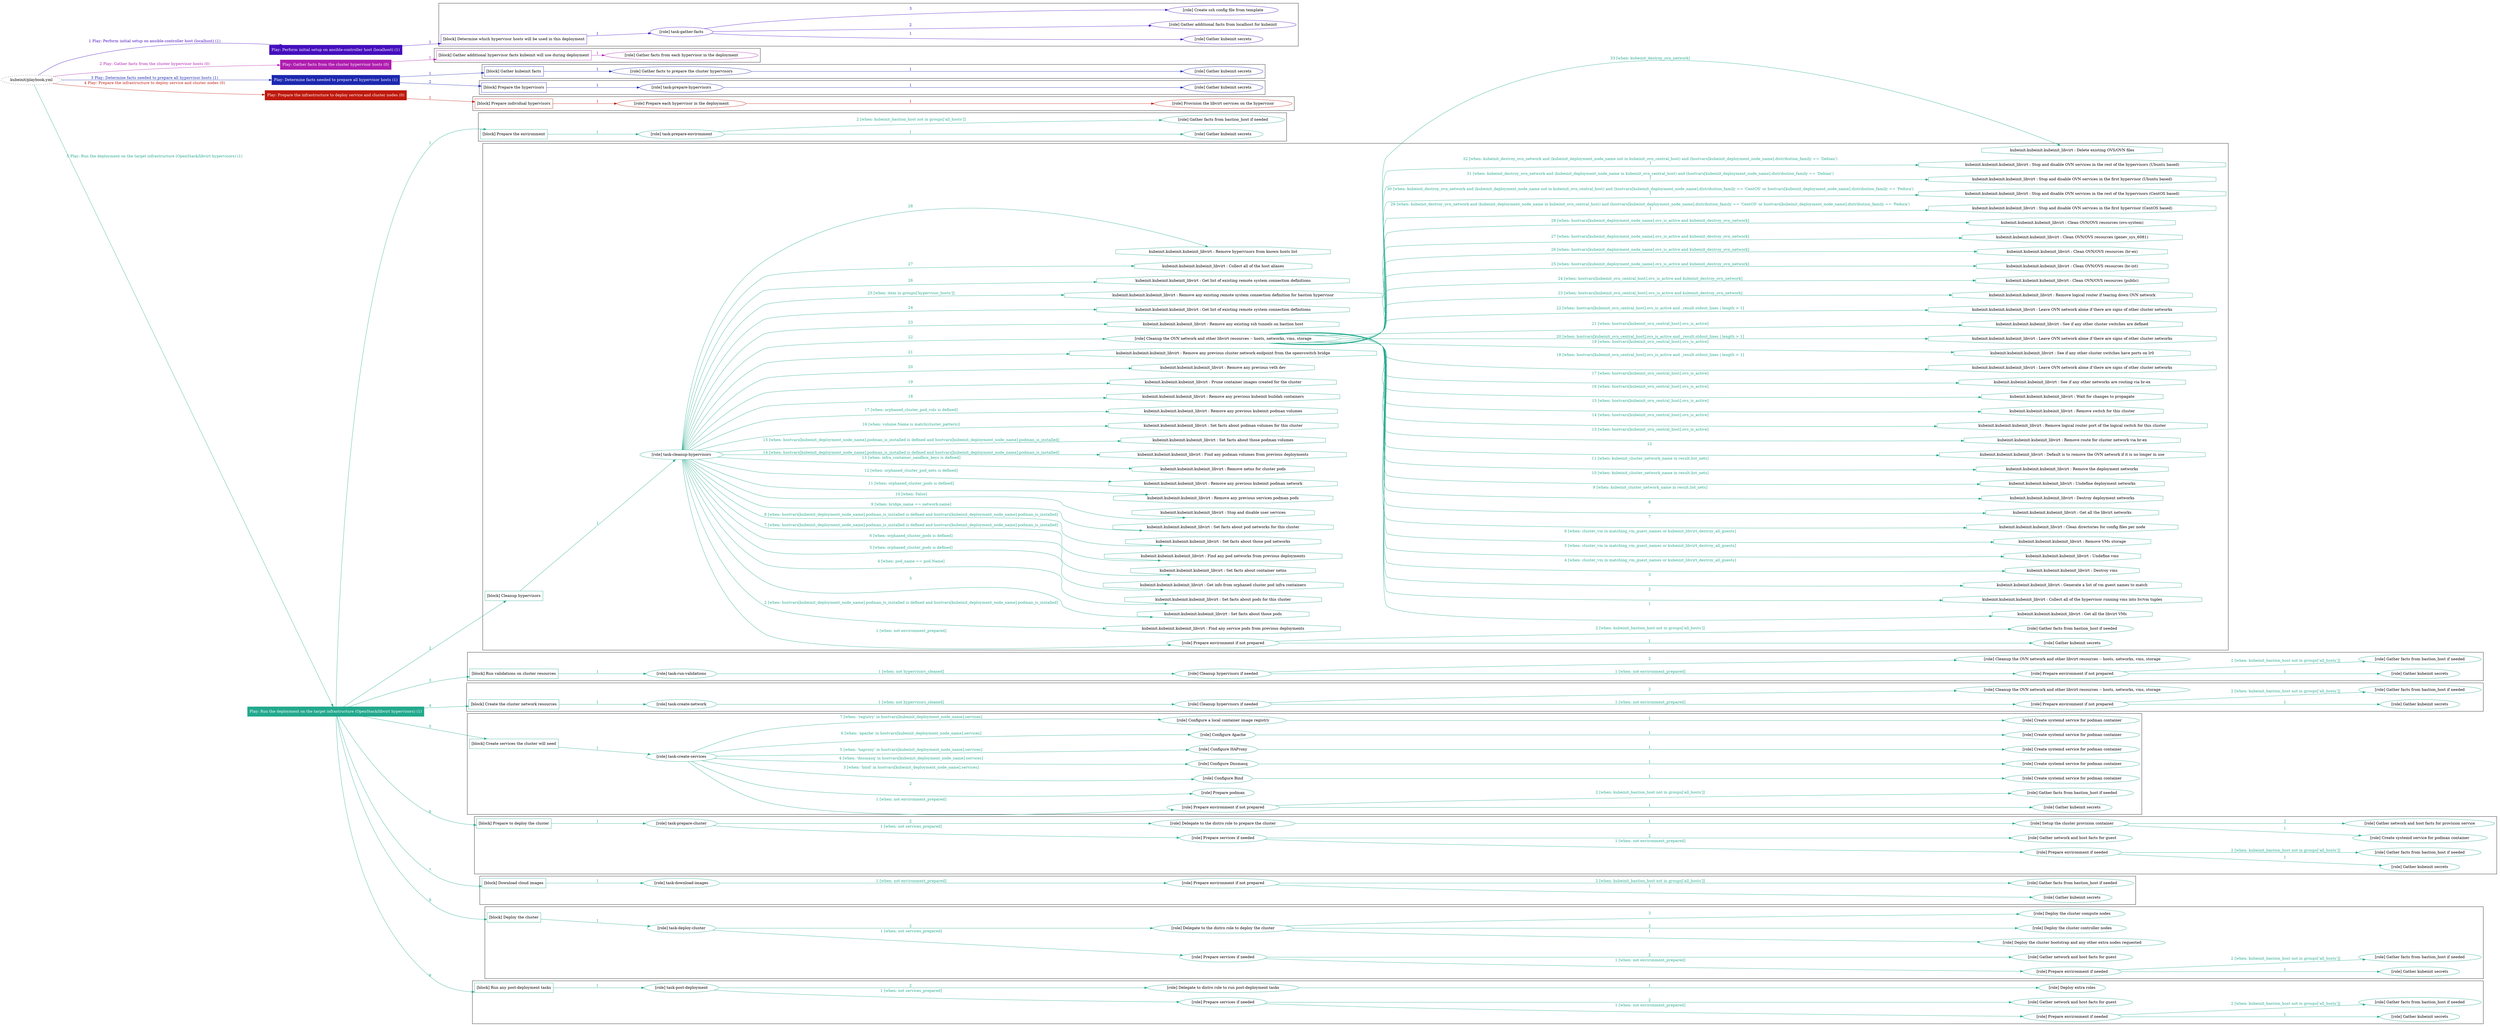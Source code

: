 digraph {
	graph [concentrate=true ordering=in rankdir=LR ratio=fill]
	edge [esep=5 sep=10]
	"kubeinit/playbook.yml" [URL="/home/runner/work/kubeinit/kubeinit/kubeinit/playbook.yml" id=playbook_a0938ca2 style=dotted]
	"kubeinit/playbook.yml" -> play_94bd6b4f [label="1 Play: Perform initial setup on ansible-controller host (localhost) (1)" color="#450ebe" fontcolor="#450ebe" id=edge_play_94bd6b4f labeltooltip="1 Play: Perform initial setup on ansible-controller host (localhost) (1)" tooltip="1 Play: Perform initial setup on ansible-controller host (localhost) (1)"]
	subgraph "Play: Perform initial setup on ansible-controller host (localhost) (1)" {
		play_94bd6b4f [label="Play: Perform initial setup on ansible-controller host (localhost) (1)" URL="/home/runner/work/kubeinit/kubeinit/kubeinit/playbook.yml" color="#450ebe" fontcolor="#ffffff" id=play_94bd6b4f shape=box style=filled tooltip=localhost]
		play_94bd6b4f -> block_cffe8038 [label=1 color="#450ebe" fontcolor="#450ebe" id=edge_block_cffe8038 labeltooltip=1 tooltip=1]
		subgraph cluster_block_cffe8038 {
			block_cffe8038 [label="[block] Determine which hypervisor hosts will be used in this deployment" URL="/home/runner/work/kubeinit/kubeinit/kubeinit/playbook.yml" color="#450ebe" id=block_cffe8038 labeltooltip="Determine which hypervisor hosts will be used in this deployment" shape=box tooltip="Determine which hypervisor hosts will be used in this deployment"]
			block_cffe8038 -> role_adf394c4 [label="1 " color="#450ebe" fontcolor="#450ebe" id=edge_role_adf394c4 labeltooltip="1 " tooltip="1 "]
			subgraph "task-gather-facts" {
				role_adf394c4 [label="[role] task-gather-facts" URL="/home/runner/work/kubeinit/kubeinit/kubeinit/playbook.yml" color="#450ebe" id=role_adf394c4 tooltip="task-gather-facts"]
				role_adf394c4 -> role_5390bf20 [label="1 " color="#450ebe" fontcolor="#450ebe" id=edge_role_5390bf20 labeltooltip="1 " tooltip="1 "]
				subgraph "Gather kubeinit secrets" {
					role_5390bf20 [label="[role] Gather kubeinit secrets" URL="/home/runner/.ansible/collections/ansible_collections/kubeinit/kubeinit/roles/kubeinit_prepare/tasks/build_hypervisors_group.yml" color="#450ebe" id=role_5390bf20 tooltip="Gather kubeinit secrets"]
				}
				role_adf394c4 -> role_2875b9c0 [label="2 " color="#450ebe" fontcolor="#450ebe" id=edge_role_2875b9c0 labeltooltip="2 " tooltip="2 "]
				subgraph "Gather additional facts from localhost for kubeinit" {
					role_2875b9c0 [label="[role] Gather additional facts from localhost for kubeinit" URL="/home/runner/.ansible/collections/ansible_collections/kubeinit/kubeinit/roles/kubeinit_prepare/tasks/build_hypervisors_group.yml" color="#450ebe" id=role_2875b9c0 tooltip="Gather additional facts from localhost for kubeinit"]
				}
				role_adf394c4 -> role_e05949da [label="3 " color="#450ebe" fontcolor="#450ebe" id=edge_role_e05949da labeltooltip="3 " tooltip="3 "]
				subgraph "Create ssh config file from template" {
					role_e05949da [label="[role] Create ssh config file from template" URL="/home/runner/.ansible/collections/ansible_collections/kubeinit/kubeinit/roles/kubeinit_prepare/tasks/build_hypervisors_group.yml" color="#450ebe" id=role_e05949da tooltip="Create ssh config file from template"]
				}
			}
		}
	}
	"kubeinit/playbook.yml" -> play_bdb4f5a8 [label="2 Play: Gather facts from the cluster hypervisor hosts (0)" color="#af1daf" fontcolor="#af1daf" id=edge_play_bdb4f5a8 labeltooltip="2 Play: Gather facts from the cluster hypervisor hosts (0)" tooltip="2 Play: Gather facts from the cluster hypervisor hosts (0)"]
	subgraph "Play: Gather facts from the cluster hypervisor hosts (0)" {
		play_bdb4f5a8 [label="Play: Gather facts from the cluster hypervisor hosts (0)" URL="/home/runner/work/kubeinit/kubeinit/kubeinit/playbook.yml" color="#af1daf" fontcolor="#ffffff" id=play_bdb4f5a8 shape=box style=filled tooltip="Play: Gather facts from the cluster hypervisor hosts (0)"]
		play_bdb4f5a8 -> block_323c20b7 [label=1 color="#af1daf" fontcolor="#af1daf" id=edge_block_323c20b7 labeltooltip=1 tooltip=1]
		subgraph cluster_block_323c20b7 {
			block_323c20b7 [label="[block] Gather additional hypervisor facts kubeinit will use during deployment" URL="/home/runner/work/kubeinit/kubeinit/kubeinit/playbook.yml" color="#af1daf" id=block_323c20b7 labeltooltip="Gather additional hypervisor facts kubeinit will use during deployment" shape=box tooltip="Gather additional hypervisor facts kubeinit will use during deployment"]
			block_323c20b7 -> role_f9aa10e3 [label="1 " color="#af1daf" fontcolor="#af1daf" id=edge_role_f9aa10e3 labeltooltip="1 " tooltip="1 "]
			subgraph "Gather facts from each hypervisor in the deployment" {
				role_f9aa10e3 [label="[role] Gather facts from each hypervisor in the deployment" URL="/home/runner/work/kubeinit/kubeinit/kubeinit/playbook.yml" color="#af1daf" id=role_f9aa10e3 tooltip="Gather facts from each hypervisor in the deployment"]
			}
		}
	}
	"kubeinit/playbook.yml" -> play_0246d364 [label="3 Play: Determine facts needed to prepare all hypervisor hosts (1)" color="#1c28b0" fontcolor="#1c28b0" id=edge_play_0246d364 labeltooltip="3 Play: Determine facts needed to prepare all hypervisor hosts (1)" tooltip="3 Play: Determine facts needed to prepare all hypervisor hosts (1)"]
	subgraph "Play: Determine facts needed to prepare all hypervisor hosts (1)" {
		play_0246d364 [label="Play: Determine facts needed to prepare all hypervisor hosts (1)" URL="/home/runner/work/kubeinit/kubeinit/kubeinit/playbook.yml" color="#1c28b0" fontcolor="#ffffff" id=play_0246d364 shape=box style=filled tooltip=localhost]
		play_0246d364 -> block_5d638431 [label=1 color="#1c28b0" fontcolor="#1c28b0" id=edge_block_5d638431 labeltooltip=1 tooltip=1]
		subgraph cluster_block_5d638431 {
			block_5d638431 [label="[block] Gather kubeinit facts" URL="/home/runner/work/kubeinit/kubeinit/kubeinit/playbook.yml" color="#1c28b0" id=block_5d638431 labeltooltip="Gather kubeinit facts" shape=box tooltip="Gather kubeinit facts"]
			block_5d638431 -> role_4e8306de [label="1 " color="#1c28b0" fontcolor="#1c28b0" id=edge_role_4e8306de labeltooltip="1 " tooltip="1 "]
			subgraph "Gather facts to prepare the cluster hypervisors" {
				role_4e8306de [label="[role] Gather facts to prepare the cluster hypervisors" URL="/home/runner/work/kubeinit/kubeinit/kubeinit/playbook.yml" color="#1c28b0" id=role_4e8306de tooltip="Gather facts to prepare the cluster hypervisors"]
				role_4e8306de -> role_7793ae86 [label="1 " color="#1c28b0" fontcolor="#1c28b0" id=edge_role_7793ae86 labeltooltip="1 " tooltip="1 "]
				subgraph "Gather kubeinit secrets" {
					role_7793ae86 [label="[role] Gather kubeinit secrets" URL="/home/runner/.ansible/collections/ansible_collections/kubeinit/kubeinit/roles/kubeinit_prepare/tasks/gather_kubeinit_facts.yml" color="#1c28b0" id=role_7793ae86 tooltip="Gather kubeinit secrets"]
				}
			}
		}
		play_0246d364 -> block_55a82489 [label=2 color="#1c28b0" fontcolor="#1c28b0" id=edge_block_55a82489 labeltooltip=2 tooltip=2]
		subgraph cluster_block_55a82489 {
			block_55a82489 [label="[block] Prepare the hypervisors" URL="/home/runner/work/kubeinit/kubeinit/kubeinit/playbook.yml" color="#1c28b0" id=block_55a82489 labeltooltip="Prepare the hypervisors" shape=box tooltip="Prepare the hypervisors"]
			block_55a82489 -> role_806496db [label="1 " color="#1c28b0" fontcolor="#1c28b0" id=edge_role_806496db labeltooltip="1 " tooltip="1 "]
			subgraph "task-prepare-hypervisors" {
				role_806496db [label="[role] task-prepare-hypervisors" URL="/home/runner/work/kubeinit/kubeinit/kubeinit/playbook.yml" color="#1c28b0" id=role_806496db tooltip="task-prepare-hypervisors"]
				role_806496db -> role_66ce9611 [label="1 " color="#1c28b0" fontcolor="#1c28b0" id=edge_role_66ce9611 labeltooltip="1 " tooltip="1 "]
				subgraph "Gather kubeinit secrets" {
					role_66ce9611 [label="[role] Gather kubeinit secrets" URL="/home/runner/.ansible/collections/ansible_collections/kubeinit/kubeinit/roles/kubeinit_prepare/tasks/gather_kubeinit_facts.yml" color="#1c28b0" id=role_66ce9611 tooltip="Gather kubeinit secrets"]
				}
			}
		}
	}
	"kubeinit/playbook.yml" -> play_05fb417a [label="4 Play: Prepare the infrastructure to deploy service and cluster nodes (0)" color="#bf190d" fontcolor="#bf190d" id=edge_play_05fb417a labeltooltip="4 Play: Prepare the infrastructure to deploy service and cluster nodes (0)" tooltip="4 Play: Prepare the infrastructure to deploy service and cluster nodes (0)"]
	subgraph "Play: Prepare the infrastructure to deploy service and cluster nodes (0)" {
		play_05fb417a [label="Play: Prepare the infrastructure to deploy service and cluster nodes (0)" URL="/home/runner/work/kubeinit/kubeinit/kubeinit/playbook.yml" color="#bf190d" fontcolor="#ffffff" id=play_05fb417a shape=box style=filled tooltip="Play: Prepare the infrastructure to deploy service and cluster nodes (0)"]
		play_05fb417a -> block_37983656 [label=1 color="#bf190d" fontcolor="#bf190d" id=edge_block_37983656 labeltooltip=1 tooltip=1]
		subgraph cluster_block_37983656 {
			block_37983656 [label="[block] Prepare individual hypervisors" URL="/home/runner/work/kubeinit/kubeinit/kubeinit/playbook.yml" color="#bf190d" id=block_37983656 labeltooltip="Prepare individual hypervisors" shape=box tooltip="Prepare individual hypervisors"]
			block_37983656 -> role_cf435cfb [label="1 " color="#bf190d" fontcolor="#bf190d" id=edge_role_cf435cfb labeltooltip="1 " tooltip="1 "]
			subgraph "Prepare each hypervisor in the deployment" {
				role_cf435cfb [label="[role] Prepare each hypervisor in the deployment" URL="/home/runner/work/kubeinit/kubeinit/kubeinit/playbook.yml" color="#bf190d" id=role_cf435cfb tooltip="Prepare each hypervisor in the deployment"]
				role_cf435cfb -> role_63dff5d6 [label="1 " color="#bf190d" fontcolor="#bf190d" id=edge_role_63dff5d6 labeltooltip="1 " tooltip="1 "]
				subgraph "Provision the libvirt services on the hypervisor" {
					role_63dff5d6 [label="[role] Provision the libvirt services on the hypervisor" URL="/home/runner/.ansible/collections/ansible_collections/kubeinit/kubeinit/roles/kubeinit_prepare/tasks/prepare_hypervisor.yml" color="#bf190d" id=role_63dff5d6 tooltip="Provision the libvirt services on the hypervisor"]
				}
			}
		}
	}
	"kubeinit/playbook.yml" -> play_ae4f0472 [label="5 Play: Run the deployment on the target infrastructure (OpenStack/libvirt hypervisors) (1)" color="#23a98d" fontcolor="#23a98d" id=edge_play_ae4f0472 labeltooltip="5 Play: Run the deployment on the target infrastructure (OpenStack/libvirt hypervisors) (1)" tooltip="5 Play: Run the deployment on the target infrastructure (OpenStack/libvirt hypervisors) (1)"]
	subgraph "Play: Run the deployment on the target infrastructure (OpenStack/libvirt hypervisors) (1)" {
		play_ae4f0472 [label="Play: Run the deployment on the target infrastructure (OpenStack/libvirt hypervisors) (1)" URL="/home/runner/work/kubeinit/kubeinit/kubeinit/playbook.yml" color="#23a98d" fontcolor="#ffffff" id=play_ae4f0472 shape=box style=filled tooltip=localhost]
		play_ae4f0472 -> block_274e2c35 [label=1 color="#23a98d" fontcolor="#23a98d" id=edge_block_274e2c35 labeltooltip=1 tooltip=1]
		subgraph cluster_block_274e2c35 {
			block_274e2c35 [label="[block] Prepare the environment" URL="/home/runner/work/kubeinit/kubeinit/kubeinit/playbook.yml" color="#23a98d" id=block_274e2c35 labeltooltip="Prepare the environment" shape=box tooltip="Prepare the environment"]
			block_274e2c35 -> role_d40c0d2a [label="1 " color="#23a98d" fontcolor="#23a98d" id=edge_role_d40c0d2a labeltooltip="1 " tooltip="1 "]
			subgraph "task-prepare-environment" {
				role_d40c0d2a [label="[role] task-prepare-environment" URL="/home/runner/work/kubeinit/kubeinit/kubeinit/playbook.yml" color="#23a98d" id=role_d40c0d2a tooltip="task-prepare-environment"]
				role_d40c0d2a -> role_1c1116a7 [label="1 " color="#23a98d" fontcolor="#23a98d" id=edge_role_1c1116a7 labeltooltip="1 " tooltip="1 "]
				subgraph "Gather kubeinit secrets" {
					role_1c1116a7 [label="[role] Gather kubeinit secrets" URL="/home/runner/.ansible/collections/ansible_collections/kubeinit/kubeinit/roles/kubeinit_prepare/tasks/gather_kubeinit_facts.yml" color="#23a98d" id=role_1c1116a7 tooltip="Gather kubeinit secrets"]
				}
				role_d40c0d2a -> role_bbc9c8ed [label="2 [when: kubeinit_bastion_host not in groups['all_hosts']]" color="#23a98d" fontcolor="#23a98d" id=edge_role_bbc9c8ed labeltooltip="2 [when: kubeinit_bastion_host not in groups['all_hosts']]" tooltip="2 [when: kubeinit_bastion_host not in groups['all_hosts']]"]
				subgraph "Gather facts from bastion_host if needed" {
					role_bbc9c8ed [label="[role] Gather facts from bastion_host if needed" URL="/home/runner/.ansible/collections/ansible_collections/kubeinit/kubeinit/roles/kubeinit_prepare/tasks/main.yml" color="#23a98d" id=role_bbc9c8ed tooltip="Gather facts from bastion_host if needed"]
				}
			}
		}
		play_ae4f0472 -> block_d8cbf08e [label=2 color="#23a98d" fontcolor="#23a98d" id=edge_block_d8cbf08e labeltooltip=2 tooltip=2]
		subgraph cluster_block_d8cbf08e {
			block_d8cbf08e [label="[block] Cleanup hypervisors" URL="/home/runner/work/kubeinit/kubeinit/kubeinit/playbook.yml" color="#23a98d" id=block_d8cbf08e labeltooltip="Cleanup hypervisors" shape=box tooltip="Cleanup hypervisors"]
			block_d8cbf08e -> role_d3ecdb81 [label="1 " color="#23a98d" fontcolor="#23a98d" id=edge_role_d3ecdb81 labeltooltip="1 " tooltip="1 "]
			subgraph "task-cleanup-hypervisors" {
				role_d3ecdb81 [label="[role] task-cleanup-hypervisors" URL="/home/runner/work/kubeinit/kubeinit/kubeinit/playbook.yml" color="#23a98d" id=role_d3ecdb81 tooltip="task-cleanup-hypervisors"]
				role_d3ecdb81 -> role_865b6e45 [label="1 [when: not environment_prepared]" color="#23a98d" fontcolor="#23a98d" id=edge_role_865b6e45 labeltooltip="1 [when: not environment_prepared]" tooltip="1 [when: not environment_prepared]"]
				subgraph "Prepare environment if not prepared" {
					role_865b6e45 [label="[role] Prepare environment if not prepared" URL="/home/runner/.ansible/collections/ansible_collections/kubeinit/kubeinit/roles/kubeinit_libvirt/tasks/cleanup_hypervisors.yml" color="#23a98d" id=role_865b6e45 tooltip="Prepare environment if not prepared"]
					role_865b6e45 -> role_59bfe963 [label="1 " color="#23a98d" fontcolor="#23a98d" id=edge_role_59bfe963 labeltooltip="1 " tooltip="1 "]
					subgraph "Gather kubeinit secrets" {
						role_59bfe963 [label="[role] Gather kubeinit secrets" URL="/home/runner/.ansible/collections/ansible_collections/kubeinit/kubeinit/roles/kubeinit_prepare/tasks/gather_kubeinit_facts.yml" color="#23a98d" id=role_59bfe963 tooltip="Gather kubeinit secrets"]
					}
					role_865b6e45 -> role_0515124b [label="2 [when: kubeinit_bastion_host not in groups['all_hosts']]" color="#23a98d" fontcolor="#23a98d" id=edge_role_0515124b labeltooltip="2 [when: kubeinit_bastion_host not in groups['all_hosts']]" tooltip="2 [when: kubeinit_bastion_host not in groups['all_hosts']]"]
					subgraph "Gather facts from bastion_host if needed" {
						role_0515124b [label="[role] Gather facts from bastion_host if needed" URL="/home/runner/.ansible/collections/ansible_collections/kubeinit/kubeinit/roles/kubeinit_prepare/tasks/main.yml" color="#23a98d" id=role_0515124b tooltip="Gather facts from bastion_host if needed"]
					}
				}
				task_48d51682 [label="kubeinit.kubeinit.kubeinit_libvirt : Find any service pods from previous deployments" URL="/home/runner/.ansible/collections/ansible_collections/kubeinit/kubeinit/roles/kubeinit_libvirt/tasks/cleanup_hypervisors.yml" color="#23a98d" id=task_48d51682 shape=octagon tooltip="kubeinit.kubeinit.kubeinit_libvirt : Find any service pods from previous deployments"]
				role_d3ecdb81 -> task_48d51682 [label="2 [when: hostvars[kubeinit_deployment_node_name].podman_is_installed is defined and hostvars[kubeinit_deployment_node_name].podman_is_installed]" color="#23a98d" fontcolor="#23a98d" id=edge_task_48d51682 labeltooltip="2 [when: hostvars[kubeinit_deployment_node_name].podman_is_installed is defined and hostvars[kubeinit_deployment_node_name].podman_is_installed]" tooltip="2 [when: hostvars[kubeinit_deployment_node_name].podman_is_installed is defined and hostvars[kubeinit_deployment_node_name].podman_is_installed]"]
				task_4065a559 [label="kubeinit.kubeinit.kubeinit_libvirt : Set facts about those pods" URL="/home/runner/.ansible/collections/ansible_collections/kubeinit/kubeinit/roles/kubeinit_libvirt/tasks/cleanup_hypervisors.yml" color="#23a98d" id=task_4065a559 shape=octagon tooltip="kubeinit.kubeinit.kubeinit_libvirt : Set facts about those pods"]
				role_d3ecdb81 -> task_4065a559 [label="3 " color="#23a98d" fontcolor="#23a98d" id=edge_task_4065a559 labeltooltip="3 " tooltip="3 "]
				task_d3aadccb [label="kubeinit.kubeinit.kubeinit_libvirt : Set facts about pods for this cluster" URL="/home/runner/.ansible/collections/ansible_collections/kubeinit/kubeinit/roles/kubeinit_libvirt/tasks/cleanup_hypervisors.yml" color="#23a98d" id=task_d3aadccb shape=octagon tooltip="kubeinit.kubeinit.kubeinit_libvirt : Set facts about pods for this cluster"]
				role_d3ecdb81 -> task_d3aadccb [label="4 [when: pod_name == pod.Name]" color="#23a98d" fontcolor="#23a98d" id=edge_task_d3aadccb labeltooltip="4 [when: pod_name == pod.Name]" tooltip="4 [when: pod_name == pod.Name]"]
				task_2cfdb527 [label="kubeinit.kubeinit.kubeinit_libvirt : Get info from orphaned cluster pod infra containers" URL="/home/runner/.ansible/collections/ansible_collections/kubeinit/kubeinit/roles/kubeinit_libvirt/tasks/cleanup_hypervisors.yml" color="#23a98d" id=task_2cfdb527 shape=octagon tooltip="kubeinit.kubeinit.kubeinit_libvirt : Get info from orphaned cluster pod infra containers"]
				role_d3ecdb81 -> task_2cfdb527 [label="5 [when: orphaned_cluster_pods is defined]" color="#23a98d" fontcolor="#23a98d" id=edge_task_2cfdb527 labeltooltip="5 [when: orphaned_cluster_pods is defined]" tooltip="5 [when: orphaned_cluster_pods is defined]"]
				task_86dc5a67 [label="kubeinit.kubeinit.kubeinit_libvirt : Set facts about container netns" URL="/home/runner/.ansible/collections/ansible_collections/kubeinit/kubeinit/roles/kubeinit_libvirt/tasks/cleanup_hypervisors.yml" color="#23a98d" id=task_86dc5a67 shape=octagon tooltip="kubeinit.kubeinit.kubeinit_libvirt : Set facts about container netns"]
				role_d3ecdb81 -> task_86dc5a67 [label="6 [when: orphaned_cluster_pods is defined]" color="#23a98d" fontcolor="#23a98d" id=edge_task_86dc5a67 labeltooltip="6 [when: orphaned_cluster_pods is defined]" tooltip="6 [when: orphaned_cluster_pods is defined]"]
				task_22c69b7e [label="kubeinit.kubeinit.kubeinit_libvirt : Find any pod networks from previous deployments" URL="/home/runner/.ansible/collections/ansible_collections/kubeinit/kubeinit/roles/kubeinit_libvirt/tasks/cleanup_hypervisors.yml" color="#23a98d" id=task_22c69b7e shape=octagon tooltip="kubeinit.kubeinit.kubeinit_libvirt : Find any pod networks from previous deployments"]
				role_d3ecdb81 -> task_22c69b7e [label="7 [when: hostvars[kubeinit_deployment_node_name].podman_is_installed is defined and hostvars[kubeinit_deployment_node_name].podman_is_installed]" color="#23a98d" fontcolor="#23a98d" id=edge_task_22c69b7e labeltooltip="7 [when: hostvars[kubeinit_deployment_node_name].podman_is_installed is defined and hostvars[kubeinit_deployment_node_name].podman_is_installed]" tooltip="7 [when: hostvars[kubeinit_deployment_node_name].podman_is_installed is defined and hostvars[kubeinit_deployment_node_name].podman_is_installed]"]
				task_e97c124d [label="kubeinit.kubeinit.kubeinit_libvirt : Set facts about those pod networks" URL="/home/runner/.ansible/collections/ansible_collections/kubeinit/kubeinit/roles/kubeinit_libvirt/tasks/cleanup_hypervisors.yml" color="#23a98d" id=task_e97c124d shape=octagon tooltip="kubeinit.kubeinit.kubeinit_libvirt : Set facts about those pod networks"]
				role_d3ecdb81 -> task_e97c124d [label="8 [when: hostvars[kubeinit_deployment_node_name].podman_is_installed is defined and hostvars[kubeinit_deployment_node_name].podman_is_installed]" color="#23a98d" fontcolor="#23a98d" id=edge_task_e97c124d labeltooltip="8 [when: hostvars[kubeinit_deployment_node_name].podman_is_installed is defined and hostvars[kubeinit_deployment_node_name].podman_is_installed]" tooltip="8 [when: hostvars[kubeinit_deployment_node_name].podman_is_installed is defined and hostvars[kubeinit_deployment_node_name].podman_is_installed]"]
				task_d23db574 [label="kubeinit.kubeinit.kubeinit_libvirt : Set facts about pod networks for this cluster" URL="/home/runner/.ansible/collections/ansible_collections/kubeinit/kubeinit/roles/kubeinit_libvirt/tasks/cleanup_hypervisors.yml" color="#23a98d" id=task_d23db574 shape=octagon tooltip="kubeinit.kubeinit.kubeinit_libvirt : Set facts about pod networks for this cluster"]
				role_d3ecdb81 -> task_d23db574 [label="9 [when: bridge_name == network.name]" color="#23a98d" fontcolor="#23a98d" id=edge_task_d23db574 labeltooltip="9 [when: bridge_name == network.name]" tooltip="9 [when: bridge_name == network.name]"]
				task_da4be536 [label="kubeinit.kubeinit.kubeinit_libvirt : Stop and disable user services" URL="/home/runner/.ansible/collections/ansible_collections/kubeinit/kubeinit/roles/kubeinit_libvirt/tasks/cleanup_hypervisors.yml" color="#23a98d" id=task_da4be536 shape=octagon tooltip="kubeinit.kubeinit.kubeinit_libvirt : Stop and disable user services"]
				role_d3ecdb81 -> task_da4be536 [label="10 [when: False]" color="#23a98d" fontcolor="#23a98d" id=edge_task_da4be536 labeltooltip="10 [when: False]" tooltip="10 [when: False]"]
				task_98642782 [label="kubeinit.kubeinit.kubeinit_libvirt : Remove any previous services podman pods" URL="/home/runner/.ansible/collections/ansible_collections/kubeinit/kubeinit/roles/kubeinit_libvirt/tasks/cleanup_hypervisors.yml" color="#23a98d" id=task_98642782 shape=octagon tooltip="kubeinit.kubeinit.kubeinit_libvirt : Remove any previous services podman pods"]
				role_d3ecdb81 -> task_98642782 [label="11 [when: orphaned_cluster_pods is defined]" color="#23a98d" fontcolor="#23a98d" id=edge_task_98642782 labeltooltip="11 [when: orphaned_cluster_pods is defined]" tooltip="11 [when: orphaned_cluster_pods is defined]"]
				task_975c50b4 [label="kubeinit.kubeinit.kubeinit_libvirt : Remove any previous kubeinit podman network" URL="/home/runner/.ansible/collections/ansible_collections/kubeinit/kubeinit/roles/kubeinit_libvirt/tasks/cleanup_hypervisors.yml" color="#23a98d" id=task_975c50b4 shape=octagon tooltip="kubeinit.kubeinit.kubeinit_libvirt : Remove any previous kubeinit podman network"]
				role_d3ecdb81 -> task_975c50b4 [label="12 [when: orphaned_cluster_pod_nets is defined]" color="#23a98d" fontcolor="#23a98d" id=edge_task_975c50b4 labeltooltip="12 [when: orphaned_cluster_pod_nets is defined]" tooltip="12 [when: orphaned_cluster_pod_nets is defined]"]
				task_fcb6eae3 [label="kubeinit.kubeinit.kubeinit_libvirt : Remove netns for cluster pods" URL="/home/runner/.ansible/collections/ansible_collections/kubeinit/kubeinit/roles/kubeinit_libvirt/tasks/cleanup_hypervisors.yml" color="#23a98d" id=task_fcb6eae3 shape=octagon tooltip="kubeinit.kubeinit.kubeinit_libvirt : Remove netns for cluster pods"]
				role_d3ecdb81 -> task_fcb6eae3 [label="13 [when: infra_container_sandbox_keys is defined]" color="#23a98d" fontcolor="#23a98d" id=edge_task_fcb6eae3 labeltooltip="13 [when: infra_container_sandbox_keys is defined]" tooltip="13 [when: infra_container_sandbox_keys is defined]"]
				task_b5f882e0 [label="kubeinit.kubeinit.kubeinit_libvirt : Find any podman volumes from previous deployments" URL="/home/runner/.ansible/collections/ansible_collections/kubeinit/kubeinit/roles/kubeinit_libvirt/tasks/cleanup_hypervisors.yml" color="#23a98d" id=task_b5f882e0 shape=octagon tooltip="kubeinit.kubeinit.kubeinit_libvirt : Find any podman volumes from previous deployments"]
				role_d3ecdb81 -> task_b5f882e0 [label="14 [when: hostvars[kubeinit_deployment_node_name].podman_is_installed is defined and hostvars[kubeinit_deployment_node_name].podman_is_installed]" color="#23a98d" fontcolor="#23a98d" id=edge_task_b5f882e0 labeltooltip="14 [when: hostvars[kubeinit_deployment_node_name].podman_is_installed is defined and hostvars[kubeinit_deployment_node_name].podman_is_installed]" tooltip="14 [when: hostvars[kubeinit_deployment_node_name].podman_is_installed is defined and hostvars[kubeinit_deployment_node_name].podman_is_installed]"]
				task_1762ea33 [label="kubeinit.kubeinit.kubeinit_libvirt : Set facts about those podman volumes" URL="/home/runner/.ansible/collections/ansible_collections/kubeinit/kubeinit/roles/kubeinit_libvirt/tasks/cleanup_hypervisors.yml" color="#23a98d" id=task_1762ea33 shape=octagon tooltip="kubeinit.kubeinit.kubeinit_libvirt : Set facts about those podman volumes"]
				role_d3ecdb81 -> task_1762ea33 [label="15 [when: hostvars[kubeinit_deployment_node_name].podman_is_installed is defined and hostvars[kubeinit_deployment_node_name].podman_is_installed]" color="#23a98d" fontcolor="#23a98d" id=edge_task_1762ea33 labeltooltip="15 [when: hostvars[kubeinit_deployment_node_name].podman_is_installed is defined and hostvars[kubeinit_deployment_node_name].podman_is_installed]" tooltip="15 [when: hostvars[kubeinit_deployment_node_name].podman_is_installed is defined and hostvars[kubeinit_deployment_node_name].podman_is_installed]"]
				task_9c408a9a [label="kubeinit.kubeinit.kubeinit_libvirt : Set facts about podman volumes for this cluster" URL="/home/runner/.ansible/collections/ansible_collections/kubeinit/kubeinit/roles/kubeinit_libvirt/tasks/cleanup_hypervisors.yml" color="#23a98d" id=task_9c408a9a shape=octagon tooltip="kubeinit.kubeinit.kubeinit_libvirt : Set facts about podman volumes for this cluster"]
				role_d3ecdb81 -> task_9c408a9a [label="16 [when: volume.Name is match(cluster_pattern)]" color="#23a98d" fontcolor="#23a98d" id=edge_task_9c408a9a labeltooltip="16 [when: volume.Name is match(cluster_pattern)]" tooltip="16 [when: volume.Name is match(cluster_pattern)]"]
				task_e16bf288 [label="kubeinit.kubeinit.kubeinit_libvirt : Remove any previous kubeinit podman volumes" URL="/home/runner/.ansible/collections/ansible_collections/kubeinit/kubeinit/roles/kubeinit_libvirt/tasks/cleanup_hypervisors.yml" color="#23a98d" id=task_e16bf288 shape=octagon tooltip="kubeinit.kubeinit.kubeinit_libvirt : Remove any previous kubeinit podman volumes"]
				role_d3ecdb81 -> task_e16bf288 [label="17 [when: orphaned_cluster_pod_vols is defined]" color="#23a98d" fontcolor="#23a98d" id=edge_task_e16bf288 labeltooltip="17 [when: orphaned_cluster_pod_vols is defined]" tooltip="17 [when: orphaned_cluster_pod_vols is defined]"]
				task_666fb1e1 [label="kubeinit.kubeinit.kubeinit_libvirt : Remove any previous kubeinit buildah containers" URL="/home/runner/.ansible/collections/ansible_collections/kubeinit/kubeinit/roles/kubeinit_libvirt/tasks/cleanup_hypervisors.yml" color="#23a98d" id=task_666fb1e1 shape=octagon tooltip="kubeinit.kubeinit.kubeinit_libvirt : Remove any previous kubeinit buildah containers"]
				role_d3ecdb81 -> task_666fb1e1 [label="18 " color="#23a98d" fontcolor="#23a98d" id=edge_task_666fb1e1 labeltooltip="18 " tooltip="18 "]
				task_3d0e936c [label="kubeinit.kubeinit.kubeinit_libvirt : Prune container images created for the cluster" URL="/home/runner/.ansible/collections/ansible_collections/kubeinit/kubeinit/roles/kubeinit_libvirt/tasks/cleanup_hypervisors.yml" color="#23a98d" id=task_3d0e936c shape=octagon tooltip="kubeinit.kubeinit.kubeinit_libvirt : Prune container images created for the cluster"]
				role_d3ecdb81 -> task_3d0e936c [label="19 " color="#23a98d" fontcolor="#23a98d" id=edge_task_3d0e936c labeltooltip="19 " tooltip="19 "]
				task_c9b45352 [label="kubeinit.kubeinit.kubeinit_libvirt : Remove any previous veth dev" URL="/home/runner/.ansible/collections/ansible_collections/kubeinit/kubeinit/roles/kubeinit_libvirt/tasks/cleanup_hypervisors.yml" color="#23a98d" id=task_c9b45352 shape=octagon tooltip="kubeinit.kubeinit.kubeinit_libvirt : Remove any previous veth dev"]
				role_d3ecdb81 -> task_c9b45352 [label="20 " color="#23a98d" fontcolor="#23a98d" id=edge_task_c9b45352 labeltooltip="20 " tooltip="20 "]
				task_80d4be7b [label="kubeinit.kubeinit.kubeinit_libvirt : Remove any previous cluster network endpoint from the openvswitch bridge" URL="/home/runner/.ansible/collections/ansible_collections/kubeinit/kubeinit/roles/kubeinit_libvirt/tasks/cleanup_hypervisors.yml" color="#23a98d" id=task_80d4be7b shape=octagon tooltip="kubeinit.kubeinit.kubeinit_libvirt : Remove any previous cluster network endpoint from the openvswitch bridge"]
				role_d3ecdb81 -> task_80d4be7b [label="21 " color="#23a98d" fontcolor="#23a98d" id=edge_task_80d4be7b labeltooltip="21 " tooltip="21 "]
				role_d3ecdb81 -> role_188917d9 [label="22 " color="#23a98d" fontcolor="#23a98d" id=edge_role_188917d9 labeltooltip="22 " tooltip="22 "]
				subgraph "Cleanup the OVN network and other libvirt resources -- hosts, networks, vms, storage" {
					role_188917d9 [label="[role] Cleanup the OVN network and other libvirt resources -- hosts, networks, vms, storage" URL="/home/runner/.ansible/collections/ansible_collections/kubeinit/kubeinit/roles/kubeinit_libvirt/tasks/cleanup_hypervisors.yml" color="#23a98d" id=role_188917d9 tooltip="Cleanup the OVN network and other libvirt resources -- hosts, networks, vms, storage"]
					task_be7d8c8d [label="kubeinit.kubeinit.kubeinit_libvirt : Get all the libvirt VMs" URL="/home/runner/.ansible/collections/ansible_collections/kubeinit/kubeinit/roles/kubeinit_libvirt/tasks/cleanup_libvirt.yml" color="#23a98d" id=task_be7d8c8d shape=octagon tooltip="kubeinit.kubeinit.kubeinit_libvirt : Get all the libvirt VMs"]
					role_188917d9 -> task_be7d8c8d [label="1 " color="#23a98d" fontcolor="#23a98d" id=edge_task_be7d8c8d labeltooltip="1 " tooltip="1 "]
					task_1e6650bf [label="kubeinit.kubeinit.kubeinit_libvirt : Collect all of the hypervisor running vms into hv/vm tuples" URL="/home/runner/.ansible/collections/ansible_collections/kubeinit/kubeinit/roles/kubeinit_libvirt/tasks/cleanup_libvirt.yml" color="#23a98d" id=task_1e6650bf shape=octagon tooltip="kubeinit.kubeinit.kubeinit_libvirt : Collect all of the hypervisor running vms into hv/vm tuples"]
					role_188917d9 -> task_1e6650bf [label="2 " color="#23a98d" fontcolor="#23a98d" id=edge_task_1e6650bf labeltooltip="2 " tooltip="2 "]
					task_8751ef96 [label="kubeinit.kubeinit.kubeinit_libvirt : Generate a list of vm guest names to match" URL="/home/runner/.ansible/collections/ansible_collections/kubeinit/kubeinit/roles/kubeinit_libvirt/tasks/cleanup_libvirt.yml" color="#23a98d" id=task_8751ef96 shape=octagon tooltip="kubeinit.kubeinit.kubeinit_libvirt : Generate a list of vm guest names to match"]
					role_188917d9 -> task_8751ef96 [label="3 " color="#23a98d" fontcolor="#23a98d" id=edge_task_8751ef96 labeltooltip="3 " tooltip="3 "]
					task_4fcb28d7 [label="kubeinit.kubeinit.kubeinit_libvirt : Destroy vms" URL="/home/runner/.ansible/collections/ansible_collections/kubeinit/kubeinit/roles/kubeinit_libvirt/tasks/cleanup_libvirt.yml" color="#23a98d" id=task_4fcb28d7 shape=octagon tooltip="kubeinit.kubeinit.kubeinit_libvirt : Destroy vms"]
					role_188917d9 -> task_4fcb28d7 [label="4 [when: cluster_vm in matching_vm_guest_names or kubeinit_libvirt_destroy_all_guests]" color="#23a98d" fontcolor="#23a98d" id=edge_task_4fcb28d7 labeltooltip="4 [when: cluster_vm in matching_vm_guest_names or kubeinit_libvirt_destroy_all_guests]" tooltip="4 [when: cluster_vm in matching_vm_guest_names or kubeinit_libvirt_destroy_all_guests]"]
					task_e17eab24 [label="kubeinit.kubeinit.kubeinit_libvirt : Undefine vms" URL="/home/runner/.ansible/collections/ansible_collections/kubeinit/kubeinit/roles/kubeinit_libvirt/tasks/cleanup_libvirt.yml" color="#23a98d" id=task_e17eab24 shape=octagon tooltip="kubeinit.kubeinit.kubeinit_libvirt : Undefine vms"]
					role_188917d9 -> task_e17eab24 [label="5 [when: cluster_vm in matching_vm_guest_names or kubeinit_libvirt_destroy_all_guests]" color="#23a98d" fontcolor="#23a98d" id=edge_task_e17eab24 labeltooltip="5 [when: cluster_vm in matching_vm_guest_names or kubeinit_libvirt_destroy_all_guests]" tooltip="5 [when: cluster_vm in matching_vm_guest_names or kubeinit_libvirt_destroy_all_guests]"]
					task_dae51588 [label="kubeinit.kubeinit.kubeinit_libvirt : Remove VMs storage" URL="/home/runner/.ansible/collections/ansible_collections/kubeinit/kubeinit/roles/kubeinit_libvirt/tasks/cleanup_libvirt.yml" color="#23a98d" id=task_dae51588 shape=octagon tooltip="kubeinit.kubeinit.kubeinit_libvirt : Remove VMs storage"]
					role_188917d9 -> task_dae51588 [label="6 [when: cluster_vm in matching_vm_guest_names or kubeinit_libvirt_destroy_all_guests]" color="#23a98d" fontcolor="#23a98d" id=edge_task_dae51588 labeltooltip="6 [when: cluster_vm in matching_vm_guest_names or kubeinit_libvirt_destroy_all_guests]" tooltip="6 [when: cluster_vm in matching_vm_guest_names or kubeinit_libvirt_destroy_all_guests]"]
					task_bac9e0b5 [label="kubeinit.kubeinit.kubeinit_libvirt : Clean directories for config files per node" URL="/home/runner/.ansible/collections/ansible_collections/kubeinit/kubeinit/roles/kubeinit_libvirt/tasks/cleanup_libvirt.yml" color="#23a98d" id=task_bac9e0b5 shape=octagon tooltip="kubeinit.kubeinit.kubeinit_libvirt : Clean directories for config files per node"]
					role_188917d9 -> task_bac9e0b5 [label="7 " color="#23a98d" fontcolor="#23a98d" id=edge_task_bac9e0b5 labeltooltip="7 " tooltip="7 "]
					task_17681d36 [label="kubeinit.kubeinit.kubeinit_libvirt : Get all the libvirt networks" URL="/home/runner/.ansible/collections/ansible_collections/kubeinit/kubeinit/roles/kubeinit_libvirt/tasks/cleanup_libvirt.yml" color="#23a98d" id=task_17681d36 shape=octagon tooltip="kubeinit.kubeinit.kubeinit_libvirt : Get all the libvirt networks"]
					role_188917d9 -> task_17681d36 [label="8 " color="#23a98d" fontcolor="#23a98d" id=edge_task_17681d36 labeltooltip="8 " tooltip="8 "]
					task_f8d7117d [label="kubeinit.kubeinit.kubeinit_libvirt : Destroy deployment networks" URL="/home/runner/.ansible/collections/ansible_collections/kubeinit/kubeinit/roles/kubeinit_libvirt/tasks/cleanup_libvirt.yml" color="#23a98d" id=task_f8d7117d shape=octagon tooltip="kubeinit.kubeinit.kubeinit_libvirt : Destroy deployment networks"]
					role_188917d9 -> task_f8d7117d [label="9 [when: kubeinit_cluster_network_name in result.list_nets]" color="#23a98d" fontcolor="#23a98d" id=edge_task_f8d7117d labeltooltip="9 [when: kubeinit_cluster_network_name in result.list_nets]" tooltip="9 [when: kubeinit_cluster_network_name in result.list_nets]"]
					task_5bd547bb [label="kubeinit.kubeinit.kubeinit_libvirt : Undefine deployment networks" URL="/home/runner/.ansible/collections/ansible_collections/kubeinit/kubeinit/roles/kubeinit_libvirt/tasks/cleanup_libvirt.yml" color="#23a98d" id=task_5bd547bb shape=octagon tooltip="kubeinit.kubeinit.kubeinit_libvirt : Undefine deployment networks"]
					role_188917d9 -> task_5bd547bb [label="10 [when: kubeinit_cluster_network_name in result.list_nets]" color="#23a98d" fontcolor="#23a98d" id=edge_task_5bd547bb labeltooltip="10 [when: kubeinit_cluster_network_name in result.list_nets]" tooltip="10 [when: kubeinit_cluster_network_name in result.list_nets]"]
					task_2ea0db93 [label="kubeinit.kubeinit.kubeinit_libvirt : Remove the deployment networks" URL="/home/runner/.ansible/collections/ansible_collections/kubeinit/kubeinit/roles/kubeinit_libvirt/tasks/cleanup_libvirt.yml" color="#23a98d" id=task_2ea0db93 shape=octagon tooltip="kubeinit.kubeinit.kubeinit_libvirt : Remove the deployment networks"]
					role_188917d9 -> task_2ea0db93 [label="11 [when: kubeinit_cluster_network_name in result.list_nets]" color="#23a98d" fontcolor="#23a98d" id=edge_task_2ea0db93 labeltooltip="11 [when: kubeinit_cluster_network_name in result.list_nets]" tooltip="11 [when: kubeinit_cluster_network_name in result.list_nets]"]
					task_3183b2da [label="kubeinit.kubeinit.kubeinit_libvirt : Default is to remove the OVN network if it is no longer in use" URL="/home/runner/.ansible/collections/ansible_collections/kubeinit/kubeinit/roles/kubeinit_libvirt/tasks/cleanup_libvirt.yml" color="#23a98d" id=task_3183b2da shape=octagon tooltip="kubeinit.kubeinit.kubeinit_libvirt : Default is to remove the OVN network if it is no longer in use"]
					role_188917d9 -> task_3183b2da [label="12 " color="#23a98d" fontcolor="#23a98d" id=edge_task_3183b2da labeltooltip="12 " tooltip="12 "]
					task_104364fa [label="kubeinit.kubeinit.kubeinit_libvirt : Remove route for cluster network via br-ex" URL="/home/runner/.ansible/collections/ansible_collections/kubeinit/kubeinit/roles/kubeinit_libvirt/tasks/cleanup_libvirt.yml" color="#23a98d" id=task_104364fa shape=octagon tooltip="kubeinit.kubeinit.kubeinit_libvirt : Remove route for cluster network via br-ex"]
					role_188917d9 -> task_104364fa [label="13 [when: hostvars[kubeinit_ovn_central_host].ovs_is_active]" color="#23a98d" fontcolor="#23a98d" id=edge_task_104364fa labeltooltip="13 [when: hostvars[kubeinit_ovn_central_host].ovs_is_active]" tooltip="13 [when: hostvars[kubeinit_ovn_central_host].ovs_is_active]"]
					task_da7ca6a7 [label="kubeinit.kubeinit.kubeinit_libvirt : Remove logical router port of the logical switch for this cluster" URL="/home/runner/.ansible/collections/ansible_collections/kubeinit/kubeinit/roles/kubeinit_libvirt/tasks/cleanup_libvirt.yml" color="#23a98d" id=task_da7ca6a7 shape=octagon tooltip="kubeinit.kubeinit.kubeinit_libvirt : Remove logical router port of the logical switch for this cluster"]
					role_188917d9 -> task_da7ca6a7 [label="14 [when: hostvars[kubeinit_ovn_central_host].ovs_is_active]" color="#23a98d" fontcolor="#23a98d" id=edge_task_da7ca6a7 labeltooltip="14 [when: hostvars[kubeinit_ovn_central_host].ovs_is_active]" tooltip="14 [when: hostvars[kubeinit_ovn_central_host].ovs_is_active]"]
					task_d9d47418 [label="kubeinit.kubeinit.kubeinit_libvirt : Remove switch for this cluster" URL="/home/runner/.ansible/collections/ansible_collections/kubeinit/kubeinit/roles/kubeinit_libvirt/tasks/cleanup_libvirt.yml" color="#23a98d" id=task_d9d47418 shape=octagon tooltip="kubeinit.kubeinit.kubeinit_libvirt : Remove switch for this cluster"]
					role_188917d9 -> task_d9d47418 [label="15 [when: hostvars[kubeinit_ovn_central_host].ovs_is_active]" color="#23a98d" fontcolor="#23a98d" id=edge_task_d9d47418 labeltooltip="15 [when: hostvars[kubeinit_ovn_central_host].ovs_is_active]" tooltip="15 [when: hostvars[kubeinit_ovn_central_host].ovs_is_active]"]
					task_541a32c0 [label="kubeinit.kubeinit.kubeinit_libvirt : Wait for changes to propagate" URL="/home/runner/.ansible/collections/ansible_collections/kubeinit/kubeinit/roles/kubeinit_libvirt/tasks/cleanup_libvirt.yml" color="#23a98d" id=task_541a32c0 shape=octagon tooltip="kubeinit.kubeinit.kubeinit_libvirt : Wait for changes to propagate"]
					role_188917d9 -> task_541a32c0 [label="16 [when: hostvars[kubeinit_ovn_central_host].ovs_is_active]" color="#23a98d" fontcolor="#23a98d" id=edge_task_541a32c0 labeltooltip="16 [when: hostvars[kubeinit_ovn_central_host].ovs_is_active]" tooltip="16 [when: hostvars[kubeinit_ovn_central_host].ovs_is_active]"]
					task_cad05be4 [label="kubeinit.kubeinit.kubeinit_libvirt : See if any other networks are routing via br-ex" URL="/home/runner/.ansible/collections/ansible_collections/kubeinit/kubeinit/roles/kubeinit_libvirt/tasks/cleanup_libvirt.yml" color="#23a98d" id=task_cad05be4 shape=octagon tooltip="kubeinit.kubeinit.kubeinit_libvirt : See if any other networks are routing via br-ex"]
					role_188917d9 -> task_cad05be4 [label="17 [when: hostvars[kubeinit_ovn_central_host].ovs_is_active]" color="#23a98d" fontcolor="#23a98d" id=edge_task_cad05be4 labeltooltip="17 [when: hostvars[kubeinit_ovn_central_host].ovs_is_active]" tooltip="17 [when: hostvars[kubeinit_ovn_central_host].ovs_is_active]"]
					task_6b69b828 [label="kubeinit.kubeinit.kubeinit_libvirt : Leave OVN network alone if there are signs of other cluster networks" URL="/home/runner/.ansible/collections/ansible_collections/kubeinit/kubeinit/roles/kubeinit_libvirt/tasks/cleanup_libvirt.yml" color="#23a98d" id=task_6b69b828 shape=octagon tooltip="kubeinit.kubeinit.kubeinit_libvirt : Leave OVN network alone if there are signs of other cluster networks"]
					role_188917d9 -> task_6b69b828 [label="18 [when: hostvars[kubeinit_ovn_central_host].ovs_is_active and _result.stdout_lines | length > 1]" color="#23a98d" fontcolor="#23a98d" id=edge_task_6b69b828 labeltooltip="18 [when: hostvars[kubeinit_ovn_central_host].ovs_is_active and _result.stdout_lines | length > 1]" tooltip="18 [when: hostvars[kubeinit_ovn_central_host].ovs_is_active and _result.stdout_lines | length > 1]"]
					task_daba93e6 [label="kubeinit.kubeinit.kubeinit_libvirt : See if any other cluster switches have ports on lr0" URL="/home/runner/.ansible/collections/ansible_collections/kubeinit/kubeinit/roles/kubeinit_libvirt/tasks/cleanup_libvirt.yml" color="#23a98d" id=task_daba93e6 shape=octagon tooltip="kubeinit.kubeinit.kubeinit_libvirt : See if any other cluster switches have ports on lr0"]
					role_188917d9 -> task_daba93e6 [label="19 [when: hostvars[kubeinit_ovn_central_host].ovs_is_active]" color="#23a98d" fontcolor="#23a98d" id=edge_task_daba93e6 labeltooltip="19 [when: hostvars[kubeinit_ovn_central_host].ovs_is_active]" tooltip="19 [when: hostvars[kubeinit_ovn_central_host].ovs_is_active]"]
					task_6710f64a [label="kubeinit.kubeinit.kubeinit_libvirt : Leave OVN network alone if there are signs of other cluster networks" URL="/home/runner/.ansible/collections/ansible_collections/kubeinit/kubeinit/roles/kubeinit_libvirt/tasks/cleanup_libvirt.yml" color="#23a98d" id=task_6710f64a shape=octagon tooltip="kubeinit.kubeinit.kubeinit_libvirt : Leave OVN network alone if there are signs of other cluster networks"]
					role_188917d9 -> task_6710f64a [label="20 [when: hostvars[kubeinit_ovn_central_host].ovs_is_active and _result.stdout_lines | length > 1]" color="#23a98d" fontcolor="#23a98d" id=edge_task_6710f64a labeltooltip="20 [when: hostvars[kubeinit_ovn_central_host].ovs_is_active and _result.stdout_lines | length > 1]" tooltip="20 [when: hostvars[kubeinit_ovn_central_host].ovs_is_active and _result.stdout_lines | length > 1]"]
					task_c488d203 [label="kubeinit.kubeinit.kubeinit_libvirt : See if any other cluster switches are defined" URL="/home/runner/.ansible/collections/ansible_collections/kubeinit/kubeinit/roles/kubeinit_libvirt/tasks/cleanup_libvirt.yml" color="#23a98d" id=task_c488d203 shape=octagon tooltip="kubeinit.kubeinit.kubeinit_libvirt : See if any other cluster switches are defined"]
					role_188917d9 -> task_c488d203 [label="21 [when: hostvars[kubeinit_ovn_central_host].ovs_is_active]" color="#23a98d" fontcolor="#23a98d" id=edge_task_c488d203 labeltooltip="21 [when: hostvars[kubeinit_ovn_central_host].ovs_is_active]" tooltip="21 [when: hostvars[kubeinit_ovn_central_host].ovs_is_active]"]
					task_d7cd512f [label="kubeinit.kubeinit.kubeinit_libvirt : Leave OVN network alone if there are signs of other cluster networks" URL="/home/runner/.ansible/collections/ansible_collections/kubeinit/kubeinit/roles/kubeinit_libvirt/tasks/cleanup_libvirt.yml" color="#23a98d" id=task_d7cd512f shape=octagon tooltip="kubeinit.kubeinit.kubeinit_libvirt : Leave OVN network alone if there are signs of other cluster networks"]
					role_188917d9 -> task_d7cd512f [label="22 [when: hostvars[kubeinit_ovn_central_host].ovs_is_active and _result.stdout_lines | length > 1]" color="#23a98d" fontcolor="#23a98d" id=edge_task_d7cd512f labeltooltip="22 [when: hostvars[kubeinit_ovn_central_host].ovs_is_active and _result.stdout_lines | length > 1]" tooltip="22 [when: hostvars[kubeinit_ovn_central_host].ovs_is_active and _result.stdout_lines | length > 1]"]
					task_aacd7b73 [label="kubeinit.kubeinit.kubeinit_libvirt : Remove logical router if tearing down OVN network" URL="/home/runner/.ansible/collections/ansible_collections/kubeinit/kubeinit/roles/kubeinit_libvirt/tasks/cleanup_libvirt.yml" color="#23a98d" id=task_aacd7b73 shape=octagon tooltip="kubeinit.kubeinit.kubeinit_libvirt : Remove logical router if tearing down OVN network"]
					role_188917d9 -> task_aacd7b73 [label="23 [when: hostvars[kubeinit_ovn_central_host].ovs_is_active and kubeinit_destroy_ovn_network]" color="#23a98d" fontcolor="#23a98d" id=edge_task_aacd7b73 labeltooltip="23 [when: hostvars[kubeinit_ovn_central_host].ovs_is_active and kubeinit_destroy_ovn_network]" tooltip="23 [when: hostvars[kubeinit_ovn_central_host].ovs_is_active and kubeinit_destroy_ovn_network]"]
					task_3c5e4c58 [label="kubeinit.kubeinit.kubeinit_libvirt : Clean OVN/OVS resources (public)" URL="/home/runner/.ansible/collections/ansible_collections/kubeinit/kubeinit/roles/kubeinit_libvirt/tasks/cleanup_libvirt.yml" color="#23a98d" id=task_3c5e4c58 shape=octagon tooltip="kubeinit.kubeinit.kubeinit_libvirt : Clean OVN/OVS resources (public)"]
					role_188917d9 -> task_3c5e4c58 [label="24 [when: hostvars[kubeinit_ovn_central_host].ovs_is_active and kubeinit_destroy_ovn_network]" color="#23a98d" fontcolor="#23a98d" id=edge_task_3c5e4c58 labeltooltip="24 [when: hostvars[kubeinit_ovn_central_host].ovs_is_active and kubeinit_destroy_ovn_network]" tooltip="24 [when: hostvars[kubeinit_ovn_central_host].ovs_is_active and kubeinit_destroy_ovn_network]"]
					task_00cbe20a [label="kubeinit.kubeinit.kubeinit_libvirt : Clean OVN/OVS resources (br-int)" URL="/home/runner/.ansible/collections/ansible_collections/kubeinit/kubeinit/roles/kubeinit_libvirt/tasks/cleanup_libvirt.yml" color="#23a98d" id=task_00cbe20a shape=octagon tooltip="kubeinit.kubeinit.kubeinit_libvirt : Clean OVN/OVS resources (br-int)"]
					role_188917d9 -> task_00cbe20a [label="25 [when: hostvars[kubeinit_deployment_node_name].ovs_is_active and kubeinit_destroy_ovn_network]" color="#23a98d" fontcolor="#23a98d" id=edge_task_00cbe20a labeltooltip="25 [when: hostvars[kubeinit_deployment_node_name].ovs_is_active and kubeinit_destroy_ovn_network]" tooltip="25 [when: hostvars[kubeinit_deployment_node_name].ovs_is_active and kubeinit_destroy_ovn_network]"]
					task_d4502432 [label="kubeinit.kubeinit.kubeinit_libvirt : Clean OVN/OVS resources (br-ex)" URL="/home/runner/.ansible/collections/ansible_collections/kubeinit/kubeinit/roles/kubeinit_libvirt/tasks/cleanup_libvirt.yml" color="#23a98d" id=task_d4502432 shape=octagon tooltip="kubeinit.kubeinit.kubeinit_libvirt : Clean OVN/OVS resources (br-ex)"]
					role_188917d9 -> task_d4502432 [label="26 [when: hostvars[kubeinit_deployment_node_name].ovs_is_active and kubeinit_destroy_ovn_network]" color="#23a98d" fontcolor="#23a98d" id=edge_task_d4502432 labeltooltip="26 [when: hostvars[kubeinit_deployment_node_name].ovs_is_active and kubeinit_destroy_ovn_network]" tooltip="26 [when: hostvars[kubeinit_deployment_node_name].ovs_is_active and kubeinit_destroy_ovn_network]"]
					task_b883bc47 [label="kubeinit.kubeinit.kubeinit_libvirt : Clean OVN/OVS resources (genev_sys_6081)" URL="/home/runner/.ansible/collections/ansible_collections/kubeinit/kubeinit/roles/kubeinit_libvirt/tasks/cleanup_libvirt.yml" color="#23a98d" id=task_b883bc47 shape=octagon tooltip="kubeinit.kubeinit.kubeinit_libvirt : Clean OVN/OVS resources (genev_sys_6081)"]
					role_188917d9 -> task_b883bc47 [label="27 [when: hostvars[kubeinit_deployment_node_name].ovs_is_active and kubeinit_destroy_ovn_network]" color="#23a98d" fontcolor="#23a98d" id=edge_task_b883bc47 labeltooltip="27 [when: hostvars[kubeinit_deployment_node_name].ovs_is_active and kubeinit_destroy_ovn_network]" tooltip="27 [when: hostvars[kubeinit_deployment_node_name].ovs_is_active and kubeinit_destroy_ovn_network]"]
					task_25a311c9 [label="kubeinit.kubeinit.kubeinit_libvirt : Clean OVN/OVS resources (ovs-system)" URL="/home/runner/.ansible/collections/ansible_collections/kubeinit/kubeinit/roles/kubeinit_libvirt/tasks/cleanup_libvirt.yml" color="#23a98d" id=task_25a311c9 shape=octagon tooltip="kubeinit.kubeinit.kubeinit_libvirt : Clean OVN/OVS resources (ovs-system)"]
					role_188917d9 -> task_25a311c9 [label="28 [when: hostvars[kubeinit_deployment_node_name].ovs_is_active and kubeinit_destroy_ovn_network]" color="#23a98d" fontcolor="#23a98d" id=edge_task_25a311c9 labeltooltip="28 [when: hostvars[kubeinit_deployment_node_name].ovs_is_active and kubeinit_destroy_ovn_network]" tooltip="28 [when: hostvars[kubeinit_deployment_node_name].ovs_is_active and kubeinit_destroy_ovn_network]"]
					task_6783f833 [label="kubeinit.kubeinit.kubeinit_libvirt : Stop and disable OVN services in the first hypervisor (CentOS based)" URL="/home/runner/.ansible/collections/ansible_collections/kubeinit/kubeinit/roles/kubeinit_libvirt/tasks/cleanup_libvirt.yml" color="#23a98d" id=task_6783f833 shape=octagon tooltip="kubeinit.kubeinit.kubeinit_libvirt : Stop and disable OVN services in the first hypervisor (CentOS based)"]
					role_188917d9 -> task_6783f833 [label="29 [when: kubeinit_destroy_ovn_network and (kubeinit_deployment_node_name in kubeinit_ovn_central_host) and (hostvars[kubeinit_deployment_node_name].distribution_family == 'CentOS' or hostvars[kubeinit_deployment_node_name].distribution_family == 'Fedora')
]" color="#23a98d" fontcolor="#23a98d" id=edge_task_6783f833 labeltooltip="29 [when: kubeinit_destroy_ovn_network and (kubeinit_deployment_node_name in kubeinit_ovn_central_host) and (hostvars[kubeinit_deployment_node_name].distribution_family == 'CentOS' or hostvars[kubeinit_deployment_node_name].distribution_family == 'Fedora')
]" tooltip="29 [when: kubeinit_destroy_ovn_network and (kubeinit_deployment_node_name in kubeinit_ovn_central_host) and (hostvars[kubeinit_deployment_node_name].distribution_family == 'CentOS' or hostvars[kubeinit_deployment_node_name].distribution_family == 'Fedora')
]"]
					task_dedd5089 [label="kubeinit.kubeinit.kubeinit_libvirt : Stop and disable OVN services in the rest of the hypervisors (CentOS based)" URL="/home/runner/.ansible/collections/ansible_collections/kubeinit/kubeinit/roles/kubeinit_libvirt/tasks/cleanup_libvirt.yml" color="#23a98d" id=task_dedd5089 shape=octagon tooltip="kubeinit.kubeinit.kubeinit_libvirt : Stop and disable OVN services in the rest of the hypervisors (CentOS based)"]
					role_188917d9 -> task_dedd5089 [label="30 [when: kubeinit_destroy_ovn_network and (kubeinit_deployment_node_name not in kubeinit_ovn_central_host) and (hostvars[kubeinit_deployment_node_name].distribution_family == 'CentOS' or hostvars[kubeinit_deployment_node_name].distribution_family == 'Fedora')
]" color="#23a98d" fontcolor="#23a98d" id=edge_task_dedd5089 labeltooltip="30 [when: kubeinit_destroy_ovn_network and (kubeinit_deployment_node_name not in kubeinit_ovn_central_host) and (hostvars[kubeinit_deployment_node_name].distribution_family == 'CentOS' or hostvars[kubeinit_deployment_node_name].distribution_family == 'Fedora')
]" tooltip="30 [when: kubeinit_destroy_ovn_network and (kubeinit_deployment_node_name not in kubeinit_ovn_central_host) and (hostvars[kubeinit_deployment_node_name].distribution_family == 'CentOS' or hostvars[kubeinit_deployment_node_name].distribution_family == 'Fedora')
]"]
					task_4895574f [label="kubeinit.kubeinit.kubeinit_libvirt : Stop and disable OVN services in the first hypervisor (Ubuntu based)" URL="/home/runner/.ansible/collections/ansible_collections/kubeinit/kubeinit/roles/kubeinit_libvirt/tasks/cleanup_libvirt.yml" color="#23a98d" id=task_4895574f shape=octagon tooltip="kubeinit.kubeinit.kubeinit_libvirt : Stop and disable OVN services in the first hypervisor (Ubuntu based)"]
					role_188917d9 -> task_4895574f [label="31 [when: kubeinit_destroy_ovn_network and (kubeinit_deployment_node_name in kubeinit_ovn_central_host) and (hostvars[kubeinit_deployment_node_name].distribution_family == 'Debian')
]" color="#23a98d" fontcolor="#23a98d" id=edge_task_4895574f labeltooltip="31 [when: kubeinit_destroy_ovn_network and (kubeinit_deployment_node_name in kubeinit_ovn_central_host) and (hostvars[kubeinit_deployment_node_name].distribution_family == 'Debian')
]" tooltip="31 [when: kubeinit_destroy_ovn_network and (kubeinit_deployment_node_name in kubeinit_ovn_central_host) and (hostvars[kubeinit_deployment_node_name].distribution_family == 'Debian')
]"]
					task_765c0ff9 [label="kubeinit.kubeinit.kubeinit_libvirt : Stop and disable OVN services in the rest of the hypervisors (Ubuntu based)" URL="/home/runner/.ansible/collections/ansible_collections/kubeinit/kubeinit/roles/kubeinit_libvirt/tasks/cleanup_libvirt.yml" color="#23a98d" id=task_765c0ff9 shape=octagon tooltip="kubeinit.kubeinit.kubeinit_libvirt : Stop and disable OVN services in the rest of the hypervisors (Ubuntu based)"]
					role_188917d9 -> task_765c0ff9 [label="32 [when: kubeinit_destroy_ovn_network and (kubeinit_deployment_node_name not in kubeinit_ovn_central_host) and (hostvars[kubeinit_deployment_node_name].distribution_family == 'Debian')
]" color="#23a98d" fontcolor="#23a98d" id=edge_task_765c0ff9 labeltooltip="32 [when: kubeinit_destroy_ovn_network and (kubeinit_deployment_node_name not in kubeinit_ovn_central_host) and (hostvars[kubeinit_deployment_node_name].distribution_family == 'Debian')
]" tooltip="32 [when: kubeinit_destroy_ovn_network and (kubeinit_deployment_node_name not in kubeinit_ovn_central_host) and (hostvars[kubeinit_deployment_node_name].distribution_family == 'Debian')
]"]
					task_fb20d342 [label="kubeinit.kubeinit.kubeinit_libvirt : Delete existing OVS/OVN files" URL="/home/runner/.ansible/collections/ansible_collections/kubeinit/kubeinit/roles/kubeinit_libvirt/tasks/cleanup_libvirt.yml" color="#23a98d" id=task_fb20d342 shape=octagon tooltip="kubeinit.kubeinit.kubeinit_libvirt : Delete existing OVS/OVN files"]
					role_188917d9 -> task_fb20d342 [label="33 [when: kubeinit_destroy_ovn_network]" color="#23a98d" fontcolor="#23a98d" id=edge_task_fb20d342 labeltooltip="33 [when: kubeinit_destroy_ovn_network]" tooltip="33 [when: kubeinit_destroy_ovn_network]"]
				}
				task_df45f805 [label="kubeinit.kubeinit.kubeinit_libvirt : Remove any existing ssh tunnels on bastion host" URL="/home/runner/.ansible/collections/ansible_collections/kubeinit/kubeinit/roles/kubeinit_libvirt/tasks/cleanup_hypervisors.yml" color="#23a98d" id=task_df45f805 shape=octagon tooltip="kubeinit.kubeinit.kubeinit_libvirt : Remove any existing ssh tunnels on bastion host"]
				role_d3ecdb81 -> task_df45f805 [label="23 " color="#23a98d" fontcolor="#23a98d" id=edge_task_df45f805 labeltooltip="23 " tooltip="23 "]
				task_bf24e80d [label="kubeinit.kubeinit.kubeinit_libvirt : Get list of existing remote system connection definitions" URL="/home/runner/.ansible/collections/ansible_collections/kubeinit/kubeinit/roles/kubeinit_libvirt/tasks/cleanup_hypervisors.yml" color="#23a98d" id=task_bf24e80d shape=octagon tooltip="kubeinit.kubeinit.kubeinit_libvirt : Get list of existing remote system connection definitions"]
				role_d3ecdb81 -> task_bf24e80d [label="24 " color="#23a98d" fontcolor="#23a98d" id=edge_task_bf24e80d labeltooltip="24 " tooltip="24 "]
				task_90a40d1c [label="kubeinit.kubeinit.kubeinit_libvirt : Remove any existing remote system connection definition for bastion hypervisor" URL="/home/runner/.ansible/collections/ansible_collections/kubeinit/kubeinit/roles/kubeinit_libvirt/tasks/cleanup_hypervisors.yml" color="#23a98d" id=task_90a40d1c shape=octagon tooltip="kubeinit.kubeinit.kubeinit_libvirt : Remove any existing remote system connection definition for bastion hypervisor"]
				role_d3ecdb81 -> task_90a40d1c [label="25 [when: item in groups['hypervisor_hosts']]" color="#23a98d" fontcolor="#23a98d" id=edge_task_90a40d1c labeltooltip="25 [when: item in groups['hypervisor_hosts']]" tooltip="25 [when: item in groups['hypervisor_hosts']]"]
				task_f7bc0535 [label="kubeinit.kubeinit.kubeinit_libvirt : Get list of existing remote system connection definitions" URL="/home/runner/.ansible/collections/ansible_collections/kubeinit/kubeinit/roles/kubeinit_libvirt/tasks/cleanup_hypervisors.yml" color="#23a98d" id=task_f7bc0535 shape=octagon tooltip="kubeinit.kubeinit.kubeinit_libvirt : Get list of existing remote system connection definitions"]
				role_d3ecdb81 -> task_f7bc0535 [label="26 " color="#23a98d" fontcolor="#23a98d" id=edge_task_f7bc0535 labeltooltip="26 " tooltip="26 "]
				task_a4134600 [label="kubeinit.kubeinit.kubeinit_libvirt : Collect all of the host aliases" URL="/home/runner/.ansible/collections/ansible_collections/kubeinit/kubeinit/roles/kubeinit_libvirt/tasks/cleanup_hypervisors.yml" color="#23a98d" id=task_a4134600 shape=octagon tooltip="kubeinit.kubeinit.kubeinit_libvirt : Collect all of the host aliases"]
				role_d3ecdb81 -> task_a4134600 [label="27 " color="#23a98d" fontcolor="#23a98d" id=edge_task_a4134600 labeltooltip="27 " tooltip="27 "]
				task_29981953 [label="kubeinit.kubeinit.kubeinit_libvirt : Remove hypervisors from known hosts list" URL="/home/runner/.ansible/collections/ansible_collections/kubeinit/kubeinit/roles/kubeinit_libvirt/tasks/cleanup_hypervisors.yml" color="#23a98d" id=task_29981953 shape=octagon tooltip="kubeinit.kubeinit.kubeinit_libvirt : Remove hypervisors from known hosts list"]
				role_d3ecdb81 -> task_29981953 [label="28 " color="#23a98d" fontcolor="#23a98d" id=edge_task_29981953 labeltooltip="28 " tooltip="28 "]
			}
		}
		play_ae4f0472 -> block_fa5d0155 [label=3 color="#23a98d" fontcolor="#23a98d" id=edge_block_fa5d0155 labeltooltip=3 tooltip=3]
		subgraph cluster_block_fa5d0155 {
			block_fa5d0155 [label="[block] Run validations on cluster resources" URL="/home/runner/work/kubeinit/kubeinit/kubeinit/playbook.yml" color="#23a98d" id=block_fa5d0155 labeltooltip="Run validations on cluster resources" shape=box tooltip="Run validations on cluster resources"]
			block_fa5d0155 -> role_0a2acf09 [label="1 " color="#23a98d" fontcolor="#23a98d" id=edge_role_0a2acf09 labeltooltip="1 " tooltip="1 "]
			subgraph "task-run-validations" {
				role_0a2acf09 [label="[role] task-run-validations" URL="/home/runner/work/kubeinit/kubeinit/kubeinit/playbook.yml" color="#23a98d" id=role_0a2acf09 tooltip="task-run-validations"]
				role_0a2acf09 -> role_c7497a84 [label="1 [when: not hypervisors_cleaned]" color="#23a98d" fontcolor="#23a98d" id=edge_role_c7497a84 labeltooltip="1 [when: not hypervisors_cleaned]" tooltip="1 [when: not hypervisors_cleaned]"]
				subgraph "Cleanup hypervisors if needed" {
					role_c7497a84 [label="[role] Cleanup hypervisors if needed" URL="/home/runner/.ansible/collections/ansible_collections/kubeinit/kubeinit/roles/kubeinit_validations/tasks/main.yml" color="#23a98d" id=role_c7497a84 tooltip="Cleanup hypervisors if needed"]
					role_c7497a84 -> role_67f32789 [label="1 [when: not environment_prepared]" color="#23a98d" fontcolor="#23a98d" id=edge_role_67f32789 labeltooltip="1 [when: not environment_prepared]" tooltip="1 [when: not environment_prepared]"]
					subgraph "Prepare environment if not prepared" {
						role_67f32789 [label="[role] Prepare environment if not prepared" URL="/home/runner/.ansible/collections/ansible_collections/kubeinit/kubeinit/roles/kubeinit_libvirt/tasks/cleanup_hypervisors.yml" color="#23a98d" id=role_67f32789 tooltip="Prepare environment if not prepared"]
						role_67f32789 -> role_05848267 [label="1 " color="#23a98d" fontcolor="#23a98d" id=edge_role_05848267 labeltooltip="1 " tooltip="1 "]
						subgraph "Gather kubeinit secrets" {
							role_05848267 [label="[role] Gather kubeinit secrets" URL="/home/runner/.ansible/collections/ansible_collections/kubeinit/kubeinit/roles/kubeinit_prepare/tasks/gather_kubeinit_facts.yml" color="#23a98d" id=role_05848267 tooltip="Gather kubeinit secrets"]
						}
						role_67f32789 -> role_6f92485b [label="2 [when: kubeinit_bastion_host not in groups['all_hosts']]" color="#23a98d" fontcolor="#23a98d" id=edge_role_6f92485b labeltooltip="2 [when: kubeinit_bastion_host not in groups['all_hosts']]" tooltip="2 [when: kubeinit_bastion_host not in groups['all_hosts']]"]
						subgraph "Gather facts from bastion_host if needed" {
							role_6f92485b [label="[role] Gather facts from bastion_host if needed" URL="/home/runner/.ansible/collections/ansible_collections/kubeinit/kubeinit/roles/kubeinit_prepare/tasks/main.yml" color="#23a98d" id=role_6f92485b tooltip="Gather facts from bastion_host if needed"]
						}
					}
					role_c7497a84 -> role_91a860a7 [label="2 " color="#23a98d" fontcolor="#23a98d" id=edge_role_91a860a7 labeltooltip="2 " tooltip="2 "]
					subgraph "Cleanup the OVN network and other libvirt resources -- hosts, networks, vms, storage" {
						role_91a860a7 [label="[role] Cleanup the OVN network and other libvirt resources -- hosts, networks, vms, storage" URL="/home/runner/.ansible/collections/ansible_collections/kubeinit/kubeinit/roles/kubeinit_libvirt/tasks/cleanup_hypervisors.yml" color="#23a98d" id=role_91a860a7 tooltip="Cleanup the OVN network and other libvirt resources -- hosts, networks, vms, storage"]
					}
				}
			}
		}
		play_ae4f0472 -> block_2e5b5cb6 [label=4 color="#23a98d" fontcolor="#23a98d" id=edge_block_2e5b5cb6 labeltooltip=4 tooltip=4]
		subgraph cluster_block_2e5b5cb6 {
			block_2e5b5cb6 [label="[block] Create the cluster network resources" URL="/home/runner/work/kubeinit/kubeinit/kubeinit/playbook.yml" color="#23a98d" id=block_2e5b5cb6 labeltooltip="Create the cluster network resources" shape=box tooltip="Create the cluster network resources"]
			block_2e5b5cb6 -> role_87b84d01 [label="1 " color="#23a98d" fontcolor="#23a98d" id=edge_role_87b84d01 labeltooltip="1 " tooltip="1 "]
			subgraph "task-create-network" {
				role_87b84d01 [label="[role] task-create-network" URL="/home/runner/work/kubeinit/kubeinit/kubeinit/playbook.yml" color="#23a98d" id=role_87b84d01 tooltip="task-create-network"]
				role_87b84d01 -> role_deb8dd6f [label="1 [when: not hypervisors_cleaned]" color="#23a98d" fontcolor="#23a98d" id=edge_role_deb8dd6f labeltooltip="1 [when: not hypervisors_cleaned]" tooltip="1 [when: not hypervisors_cleaned]"]
				subgraph "Cleanup hypervisors if needed" {
					role_deb8dd6f [label="[role] Cleanup hypervisors if needed" URL="/home/runner/.ansible/collections/ansible_collections/kubeinit/kubeinit/roles/kubeinit_libvirt/tasks/create_network.yml" color="#23a98d" id=role_deb8dd6f tooltip="Cleanup hypervisors if needed"]
					role_deb8dd6f -> role_a1f9bc8a [label="1 [when: not environment_prepared]" color="#23a98d" fontcolor="#23a98d" id=edge_role_a1f9bc8a labeltooltip="1 [when: not environment_prepared]" tooltip="1 [when: not environment_prepared]"]
					subgraph "Prepare environment if not prepared" {
						role_a1f9bc8a [label="[role] Prepare environment if not prepared" URL="/home/runner/.ansible/collections/ansible_collections/kubeinit/kubeinit/roles/kubeinit_libvirt/tasks/cleanup_hypervisors.yml" color="#23a98d" id=role_a1f9bc8a tooltip="Prepare environment if not prepared"]
						role_a1f9bc8a -> role_586dc179 [label="1 " color="#23a98d" fontcolor="#23a98d" id=edge_role_586dc179 labeltooltip="1 " tooltip="1 "]
						subgraph "Gather kubeinit secrets" {
							role_586dc179 [label="[role] Gather kubeinit secrets" URL="/home/runner/.ansible/collections/ansible_collections/kubeinit/kubeinit/roles/kubeinit_prepare/tasks/gather_kubeinit_facts.yml" color="#23a98d" id=role_586dc179 tooltip="Gather kubeinit secrets"]
						}
						role_a1f9bc8a -> role_3d0d06fe [label="2 [when: kubeinit_bastion_host not in groups['all_hosts']]" color="#23a98d" fontcolor="#23a98d" id=edge_role_3d0d06fe labeltooltip="2 [when: kubeinit_bastion_host not in groups['all_hosts']]" tooltip="2 [when: kubeinit_bastion_host not in groups['all_hosts']]"]
						subgraph "Gather facts from bastion_host if needed" {
							role_3d0d06fe [label="[role] Gather facts from bastion_host if needed" URL="/home/runner/.ansible/collections/ansible_collections/kubeinit/kubeinit/roles/kubeinit_prepare/tasks/main.yml" color="#23a98d" id=role_3d0d06fe tooltip="Gather facts from bastion_host if needed"]
						}
					}
					role_deb8dd6f -> role_3901bdbc [label="2 " color="#23a98d" fontcolor="#23a98d" id=edge_role_3901bdbc labeltooltip="2 " tooltip="2 "]
					subgraph "Cleanup the OVN network and other libvirt resources -- hosts, networks, vms, storage" {
						role_3901bdbc [label="[role] Cleanup the OVN network and other libvirt resources -- hosts, networks, vms, storage" URL="/home/runner/.ansible/collections/ansible_collections/kubeinit/kubeinit/roles/kubeinit_libvirt/tasks/cleanup_hypervisors.yml" color="#23a98d" id=role_3901bdbc tooltip="Cleanup the OVN network and other libvirt resources -- hosts, networks, vms, storage"]
					}
				}
			}
		}
		play_ae4f0472 -> block_8e07666b [label=5 color="#23a98d" fontcolor="#23a98d" id=edge_block_8e07666b labeltooltip=5 tooltip=5]
		subgraph cluster_block_8e07666b {
			block_8e07666b [label="[block] Create services the cluster will need" URL="/home/runner/work/kubeinit/kubeinit/kubeinit/playbook.yml" color="#23a98d" id=block_8e07666b labeltooltip="Create services the cluster will need" shape=box tooltip="Create services the cluster will need"]
			block_8e07666b -> role_eaf9a2c7 [label="1 " color="#23a98d" fontcolor="#23a98d" id=edge_role_eaf9a2c7 labeltooltip="1 " tooltip="1 "]
			subgraph "task-create-services" {
				role_eaf9a2c7 [label="[role] task-create-services" URL="/home/runner/work/kubeinit/kubeinit/kubeinit/playbook.yml" color="#23a98d" id=role_eaf9a2c7 tooltip="task-create-services"]
				role_eaf9a2c7 -> role_9526723f [label="1 [when: not environment_prepared]" color="#23a98d" fontcolor="#23a98d" id=edge_role_9526723f labeltooltip="1 [when: not environment_prepared]" tooltip="1 [when: not environment_prepared]"]
				subgraph "Prepare environment if not prepared" {
					role_9526723f [label="[role] Prepare environment if not prepared" URL="/home/runner/.ansible/collections/ansible_collections/kubeinit/kubeinit/roles/kubeinit_services/tasks/main.yml" color="#23a98d" id=role_9526723f tooltip="Prepare environment if not prepared"]
					role_9526723f -> role_f793ffeb [label="1 " color="#23a98d" fontcolor="#23a98d" id=edge_role_f793ffeb labeltooltip="1 " tooltip="1 "]
					subgraph "Gather kubeinit secrets" {
						role_f793ffeb [label="[role] Gather kubeinit secrets" URL="/home/runner/.ansible/collections/ansible_collections/kubeinit/kubeinit/roles/kubeinit_prepare/tasks/gather_kubeinit_facts.yml" color="#23a98d" id=role_f793ffeb tooltip="Gather kubeinit secrets"]
					}
					role_9526723f -> role_fcc7adc5 [label="2 [when: kubeinit_bastion_host not in groups['all_hosts']]" color="#23a98d" fontcolor="#23a98d" id=edge_role_fcc7adc5 labeltooltip="2 [when: kubeinit_bastion_host not in groups['all_hosts']]" tooltip="2 [when: kubeinit_bastion_host not in groups['all_hosts']]"]
					subgraph "Gather facts from bastion_host if needed" {
						role_fcc7adc5 [label="[role] Gather facts from bastion_host if needed" URL="/home/runner/.ansible/collections/ansible_collections/kubeinit/kubeinit/roles/kubeinit_prepare/tasks/main.yml" color="#23a98d" id=role_fcc7adc5 tooltip="Gather facts from bastion_host if needed"]
					}
				}
				role_eaf9a2c7 -> role_a1a980f1 [label="2 " color="#23a98d" fontcolor="#23a98d" id=edge_role_a1a980f1 labeltooltip="2 " tooltip="2 "]
				subgraph "Prepare podman" {
					role_a1a980f1 [label="[role] Prepare podman" URL="/home/runner/.ansible/collections/ansible_collections/kubeinit/kubeinit/roles/kubeinit_services/tasks/00_create_service_pod.yml" color="#23a98d" id=role_a1a980f1 tooltip="Prepare podman"]
				}
				role_eaf9a2c7 -> role_4587037d [label="3 [when: 'bind' in hostvars[kubeinit_deployment_node_name].services]" color="#23a98d" fontcolor="#23a98d" id=edge_role_4587037d labeltooltip="3 [when: 'bind' in hostvars[kubeinit_deployment_node_name].services]" tooltip="3 [when: 'bind' in hostvars[kubeinit_deployment_node_name].services]"]
				subgraph "Configure Bind" {
					role_4587037d [label="[role] Configure Bind" URL="/home/runner/.ansible/collections/ansible_collections/kubeinit/kubeinit/roles/kubeinit_services/tasks/start_services_containers.yml" color="#23a98d" id=role_4587037d tooltip="Configure Bind"]
					role_4587037d -> role_91c69448 [label="1 " color="#23a98d" fontcolor="#23a98d" id=edge_role_91c69448 labeltooltip="1 " tooltip="1 "]
					subgraph "Create systemd service for podman container" {
						role_91c69448 [label="[role] Create systemd service for podman container" URL="/home/runner/.ansible/collections/ansible_collections/kubeinit/kubeinit/roles/kubeinit_bind/tasks/main.yml" color="#23a98d" id=role_91c69448 tooltip="Create systemd service for podman container"]
					}
				}
				role_eaf9a2c7 -> role_82e77242 [label="4 [when: 'dnsmasq' in hostvars[kubeinit_deployment_node_name].services]" color="#23a98d" fontcolor="#23a98d" id=edge_role_82e77242 labeltooltip="4 [when: 'dnsmasq' in hostvars[kubeinit_deployment_node_name].services]" tooltip="4 [when: 'dnsmasq' in hostvars[kubeinit_deployment_node_name].services]"]
				subgraph "Configure Dnsmasq" {
					role_82e77242 [label="[role] Configure Dnsmasq" URL="/home/runner/.ansible/collections/ansible_collections/kubeinit/kubeinit/roles/kubeinit_services/tasks/start_services_containers.yml" color="#23a98d" id=role_82e77242 tooltip="Configure Dnsmasq"]
					role_82e77242 -> role_a3e8c88e [label="1 " color="#23a98d" fontcolor="#23a98d" id=edge_role_a3e8c88e labeltooltip="1 " tooltip="1 "]
					subgraph "Create systemd service for podman container" {
						role_a3e8c88e [label="[role] Create systemd service for podman container" URL="/home/runner/.ansible/collections/ansible_collections/kubeinit/kubeinit/roles/kubeinit_dnsmasq/tasks/main.yml" color="#23a98d" id=role_a3e8c88e tooltip="Create systemd service for podman container"]
					}
				}
				role_eaf9a2c7 -> role_514bd805 [label="5 [when: 'haproxy' in hostvars[kubeinit_deployment_node_name].services]" color="#23a98d" fontcolor="#23a98d" id=edge_role_514bd805 labeltooltip="5 [when: 'haproxy' in hostvars[kubeinit_deployment_node_name].services]" tooltip="5 [when: 'haproxy' in hostvars[kubeinit_deployment_node_name].services]"]
				subgraph "Configure HAProxy" {
					role_514bd805 [label="[role] Configure HAProxy" URL="/home/runner/.ansible/collections/ansible_collections/kubeinit/kubeinit/roles/kubeinit_services/tasks/start_services_containers.yml" color="#23a98d" id=role_514bd805 tooltip="Configure HAProxy"]
					role_514bd805 -> role_42ef233a [label="1 " color="#23a98d" fontcolor="#23a98d" id=edge_role_42ef233a labeltooltip="1 " tooltip="1 "]
					subgraph "Create systemd service for podman container" {
						role_42ef233a [label="[role] Create systemd service for podman container" URL="/home/runner/.ansible/collections/ansible_collections/kubeinit/kubeinit/roles/kubeinit_haproxy/tasks/main.yml" color="#23a98d" id=role_42ef233a tooltip="Create systemd service for podman container"]
					}
				}
				role_eaf9a2c7 -> role_6aaffe8a [label="6 [when: 'apache' in hostvars[kubeinit_deployment_node_name].services]" color="#23a98d" fontcolor="#23a98d" id=edge_role_6aaffe8a labeltooltip="6 [when: 'apache' in hostvars[kubeinit_deployment_node_name].services]" tooltip="6 [when: 'apache' in hostvars[kubeinit_deployment_node_name].services]"]
				subgraph "Configure Apache" {
					role_6aaffe8a [label="[role] Configure Apache" URL="/home/runner/.ansible/collections/ansible_collections/kubeinit/kubeinit/roles/kubeinit_services/tasks/start_services_containers.yml" color="#23a98d" id=role_6aaffe8a tooltip="Configure Apache"]
					role_6aaffe8a -> role_a16b5557 [label="1 " color="#23a98d" fontcolor="#23a98d" id=edge_role_a16b5557 labeltooltip="1 " tooltip="1 "]
					subgraph "Create systemd service for podman container" {
						role_a16b5557 [label="[role] Create systemd service for podman container" URL="/home/runner/.ansible/collections/ansible_collections/kubeinit/kubeinit/roles/kubeinit_apache/tasks/main.yml" color="#23a98d" id=role_a16b5557 tooltip="Create systemd service for podman container"]
					}
				}
				role_eaf9a2c7 -> role_4bbcb11c [label="7 [when: 'registry' in hostvars[kubeinit_deployment_node_name].services]" color="#23a98d" fontcolor="#23a98d" id=edge_role_4bbcb11c labeltooltip="7 [when: 'registry' in hostvars[kubeinit_deployment_node_name].services]" tooltip="7 [when: 'registry' in hostvars[kubeinit_deployment_node_name].services]"]
				subgraph "Configure a local container image registry" {
					role_4bbcb11c [label="[role] Configure a local container image registry" URL="/home/runner/.ansible/collections/ansible_collections/kubeinit/kubeinit/roles/kubeinit_services/tasks/start_services_containers.yml" color="#23a98d" id=role_4bbcb11c tooltip="Configure a local container image registry"]
					role_4bbcb11c -> role_9105d06a [label="1 " color="#23a98d" fontcolor="#23a98d" id=edge_role_9105d06a labeltooltip="1 " tooltip="1 "]
					subgraph "Create systemd service for podman container" {
						role_9105d06a [label="[role] Create systemd service for podman container" URL="/home/runner/.ansible/collections/ansible_collections/kubeinit/kubeinit/roles/kubeinit_registry/tasks/main.yml" color="#23a98d" id=role_9105d06a tooltip="Create systemd service for podman container"]
					}
				}
			}
		}
		play_ae4f0472 -> block_c11873c3 [label=6 color="#23a98d" fontcolor="#23a98d" id=edge_block_c11873c3 labeltooltip=6 tooltip=6]
		subgraph cluster_block_c11873c3 {
			block_c11873c3 [label="[block] Prepare to deploy the cluster" URL="/home/runner/work/kubeinit/kubeinit/kubeinit/playbook.yml" color="#23a98d" id=block_c11873c3 labeltooltip="Prepare to deploy the cluster" shape=box tooltip="Prepare to deploy the cluster"]
			block_c11873c3 -> role_025f8431 [label="1 " color="#23a98d" fontcolor="#23a98d" id=edge_role_025f8431 labeltooltip="1 " tooltip="1 "]
			subgraph "task-prepare-cluster" {
				role_025f8431 [label="[role] task-prepare-cluster" URL="/home/runner/work/kubeinit/kubeinit/kubeinit/playbook.yml" color="#23a98d" id=role_025f8431 tooltip="task-prepare-cluster"]
				role_025f8431 -> role_efce27fd [label="1 [when: not services_prepared]" color="#23a98d" fontcolor="#23a98d" id=edge_role_efce27fd labeltooltip="1 [when: not services_prepared]" tooltip="1 [when: not services_prepared]"]
				subgraph "Prepare services if needed" {
					role_efce27fd [label="[role] Prepare services if needed" URL="/home/runner/.ansible/collections/ansible_collections/kubeinit/kubeinit/roles/kubeinit_prepare/tasks/prepare_cluster.yml" color="#23a98d" id=role_efce27fd tooltip="Prepare services if needed"]
					role_efce27fd -> role_8fc60643 [label="1 [when: not environment_prepared]" color="#23a98d" fontcolor="#23a98d" id=edge_role_8fc60643 labeltooltip="1 [when: not environment_prepared]" tooltip="1 [when: not environment_prepared]"]
					subgraph "Prepare environment if needed" {
						role_8fc60643 [label="[role] Prepare environment if needed" URL="/home/runner/.ansible/collections/ansible_collections/kubeinit/kubeinit/roles/kubeinit_services/tasks/prepare_services.yml" color="#23a98d" id=role_8fc60643 tooltip="Prepare environment if needed"]
						role_8fc60643 -> role_0e880d86 [label="1 " color="#23a98d" fontcolor="#23a98d" id=edge_role_0e880d86 labeltooltip="1 " tooltip="1 "]
						subgraph "Gather kubeinit secrets" {
							role_0e880d86 [label="[role] Gather kubeinit secrets" URL="/home/runner/.ansible/collections/ansible_collections/kubeinit/kubeinit/roles/kubeinit_prepare/tasks/gather_kubeinit_facts.yml" color="#23a98d" id=role_0e880d86 tooltip="Gather kubeinit secrets"]
						}
						role_8fc60643 -> role_ef8fd44b [label="2 [when: kubeinit_bastion_host not in groups['all_hosts']]" color="#23a98d" fontcolor="#23a98d" id=edge_role_ef8fd44b labeltooltip="2 [when: kubeinit_bastion_host not in groups['all_hosts']]" tooltip="2 [when: kubeinit_bastion_host not in groups['all_hosts']]"]
						subgraph "Gather facts from bastion_host if needed" {
							role_ef8fd44b [label="[role] Gather facts from bastion_host if needed" URL="/home/runner/.ansible/collections/ansible_collections/kubeinit/kubeinit/roles/kubeinit_prepare/tasks/main.yml" color="#23a98d" id=role_ef8fd44b tooltip="Gather facts from bastion_host if needed"]
						}
					}
					role_efce27fd -> role_439fb8b0 [label="2 " color="#23a98d" fontcolor="#23a98d" id=edge_role_439fb8b0 labeltooltip="2 " tooltip="2 "]
					subgraph "Gather network and host facts for guest" {
						role_439fb8b0 [label="[role] Gather network and host facts for guest" URL="/home/runner/.ansible/collections/ansible_collections/kubeinit/kubeinit/roles/kubeinit_services/tasks/prepare_services.yml" color="#23a98d" id=role_439fb8b0 tooltip="Gather network and host facts for guest"]
					}
				}
				role_025f8431 -> role_abd7d4ee [label="2 " color="#23a98d" fontcolor="#23a98d" id=edge_role_abd7d4ee labeltooltip="2 " tooltip="2 "]
				subgraph "Delegate to the distro role to prepare the cluster" {
					role_abd7d4ee [label="[role] Delegate to the distro role to prepare the cluster" URL="/home/runner/.ansible/collections/ansible_collections/kubeinit/kubeinit/roles/kubeinit_prepare/tasks/prepare_cluster.yml" color="#23a98d" id=role_abd7d4ee tooltip="Delegate to the distro role to prepare the cluster"]
					role_abd7d4ee -> role_5a3a1a01 [label="1 " color="#23a98d" fontcolor="#23a98d" id=edge_role_5a3a1a01 labeltooltip="1 " tooltip="1 "]
					subgraph "Setup the cluster provision container" {
						role_5a3a1a01 [label="[role] Setup the cluster provision container" URL="/home/runner/.ansible/collections/ansible_collections/kubeinit/kubeinit/roles/kubeinit_openshift/tasks/prepare_cluster.yml" color="#23a98d" id=role_5a3a1a01 tooltip="Setup the cluster provision container"]
						role_5a3a1a01 -> role_3a718cb7 [label="1 " color="#23a98d" fontcolor="#23a98d" id=edge_role_3a718cb7 labeltooltip="1 " tooltip="1 "]
						subgraph "Create systemd service for podman container" {
							role_3a718cb7 [label="[role] Create systemd service for podman container" URL="/home/runner/.ansible/collections/ansible_collections/kubeinit/kubeinit/roles/kubeinit_services/tasks/create_provision_container.yml" color="#23a98d" id=role_3a718cb7 tooltip="Create systemd service for podman container"]
						}
						role_5a3a1a01 -> role_7d94e1c0 [label="2 " color="#23a98d" fontcolor="#23a98d" id=edge_role_7d94e1c0 labeltooltip="2 " tooltip="2 "]
						subgraph "Gather network and host facts for provision service" {
							role_7d94e1c0 [label="[role] Gather network and host facts for provision service" URL="/home/runner/.ansible/collections/ansible_collections/kubeinit/kubeinit/roles/kubeinit_services/tasks/create_provision_container.yml" color="#23a98d" id=role_7d94e1c0 tooltip="Gather network and host facts for provision service"]
						}
					}
				}
			}
		}
		play_ae4f0472 -> block_715122e5 [label=7 color="#23a98d" fontcolor="#23a98d" id=edge_block_715122e5 labeltooltip=7 tooltip=7]
		subgraph cluster_block_715122e5 {
			block_715122e5 [label="[block] Download cloud images" URL="/home/runner/work/kubeinit/kubeinit/kubeinit/playbook.yml" color="#23a98d" id=block_715122e5 labeltooltip="Download cloud images" shape=box tooltip="Download cloud images"]
			block_715122e5 -> role_8de37f98 [label="1 " color="#23a98d" fontcolor="#23a98d" id=edge_role_8de37f98 labeltooltip="1 " tooltip="1 "]
			subgraph "task-download-images" {
				role_8de37f98 [label="[role] task-download-images" URL="/home/runner/work/kubeinit/kubeinit/kubeinit/playbook.yml" color="#23a98d" id=role_8de37f98 tooltip="task-download-images"]
				role_8de37f98 -> role_838d46a4 [label="1 [when: not environment_prepared]" color="#23a98d" fontcolor="#23a98d" id=edge_role_838d46a4 labeltooltip="1 [when: not environment_prepared]" tooltip="1 [when: not environment_prepared]"]
				subgraph "Prepare environment if not prepared" {
					role_838d46a4 [label="[role] Prepare environment if not prepared" URL="/home/runner/.ansible/collections/ansible_collections/kubeinit/kubeinit/roles/kubeinit_libvirt/tasks/download_cloud_images.yml" color="#23a98d" id=role_838d46a4 tooltip="Prepare environment if not prepared"]
					role_838d46a4 -> role_f420d587 [label="1 " color="#23a98d" fontcolor="#23a98d" id=edge_role_f420d587 labeltooltip="1 " tooltip="1 "]
					subgraph "Gather kubeinit secrets" {
						role_f420d587 [label="[role] Gather kubeinit secrets" URL="/home/runner/.ansible/collections/ansible_collections/kubeinit/kubeinit/roles/kubeinit_prepare/tasks/gather_kubeinit_facts.yml" color="#23a98d" id=role_f420d587 tooltip="Gather kubeinit secrets"]
					}
					role_838d46a4 -> role_7271da5e [label="2 [when: kubeinit_bastion_host not in groups['all_hosts']]" color="#23a98d" fontcolor="#23a98d" id=edge_role_7271da5e labeltooltip="2 [when: kubeinit_bastion_host not in groups['all_hosts']]" tooltip="2 [when: kubeinit_bastion_host not in groups['all_hosts']]"]
					subgraph "Gather facts from bastion_host if needed" {
						role_7271da5e [label="[role] Gather facts from bastion_host if needed" URL="/home/runner/.ansible/collections/ansible_collections/kubeinit/kubeinit/roles/kubeinit_prepare/tasks/main.yml" color="#23a98d" id=role_7271da5e tooltip="Gather facts from bastion_host if needed"]
					}
				}
			}
		}
		play_ae4f0472 -> block_43e2cac4 [label=8 color="#23a98d" fontcolor="#23a98d" id=edge_block_43e2cac4 labeltooltip=8 tooltip=8]
		subgraph cluster_block_43e2cac4 {
			block_43e2cac4 [label="[block] Deploy the cluster" URL="/home/runner/work/kubeinit/kubeinit/kubeinit/playbook.yml" color="#23a98d" id=block_43e2cac4 labeltooltip="Deploy the cluster" shape=box tooltip="Deploy the cluster"]
			block_43e2cac4 -> role_192bf92b [label="1 " color="#23a98d" fontcolor="#23a98d" id=edge_role_192bf92b labeltooltip="1 " tooltip="1 "]
			subgraph "task-deploy-cluster" {
				role_192bf92b [label="[role] task-deploy-cluster" URL="/home/runner/work/kubeinit/kubeinit/kubeinit/playbook.yml" color="#23a98d" id=role_192bf92b tooltip="task-deploy-cluster"]
				role_192bf92b -> role_2d0d1cd3 [label="1 [when: not services_prepared]" color="#23a98d" fontcolor="#23a98d" id=edge_role_2d0d1cd3 labeltooltip="1 [when: not services_prepared]" tooltip="1 [when: not services_prepared]"]
				subgraph "Prepare services if needed" {
					role_2d0d1cd3 [label="[role] Prepare services if needed" URL="/home/runner/.ansible/collections/ansible_collections/kubeinit/kubeinit/roles/kubeinit_prepare/tasks/deploy_cluster.yml" color="#23a98d" id=role_2d0d1cd3 tooltip="Prepare services if needed"]
					role_2d0d1cd3 -> role_6e274947 [label="1 [when: not environment_prepared]" color="#23a98d" fontcolor="#23a98d" id=edge_role_6e274947 labeltooltip="1 [when: not environment_prepared]" tooltip="1 [when: not environment_prepared]"]
					subgraph "Prepare environment if needed" {
						role_6e274947 [label="[role] Prepare environment if needed" URL="/home/runner/.ansible/collections/ansible_collections/kubeinit/kubeinit/roles/kubeinit_services/tasks/prepare_services.yml" color="#23a98d" id=role_6e274947 tooltip="Prepare environment if needed"]
						role_6e274947 -> role_5fcd0d24 [label="1 " color="#23a98d" fontcolor="#23a98d" id=edge_role_5fcd0d24 labeltooltip="1 " tooltip="1 "]
						subgraph "Gather kubeinit secrets" {
							role_5fcd0d24 [label="[role] Gather kubeinit secrets" URL="/home/runner/.ansible/collections/ansible_collections/kubeinit/kubeinit/roles/kubeinit_prepare/tasks/gather_kubeinit_facts.yml" color="#23a98d" id=role_5fcd0d24 tooltip="Gather kubeinit secrets"]
						}
						role_6e274947 -> role_df192f1b [label="2 [when: kubeinit_bastion_host not in groups['all_hosts']]" color="#23a98d" fontcolor="#23a98d" id=edge_role_df192f1b labeltooltip="2 [when: kubeinit_bastion_host not in groups['all_hosts']]" tooltip="2 [when: kubeinit_bastion_host not in groups['all_hosts']]"]
						subgraph "Gather facts from bastion_host if needed" {
							role_df192f1b [label="[role] Gather facts from bastion_host if needed" URL="/home/runner/.ansible/collections/ansible_collections/kubeinit/kubeinit/roles/kubeinit_prepare/tasks/main.yml" color="#23a98d" id=role_df192f1b tooltip="Gather facts from bastion_host if needed"]
						}
					}
					role_2d0d1cd3 -> role_14b323d6 [label="2 " color="#23a98d" fontcolor="#23a98d" id=edge_role_14b323d6 labeltooltip="2 " tooltip="2 "]
					subgraph "Gather network and host facts for guest" {
						role_14b323d6 [label="[role] Gather network and host facts for guest" URL="/home/runner/.ansible/collections/ansible_collections/kubeinit/kubeinit/roles/kubeinit_services/tasks/prepare_services.yml" color="#23a98d" id=role_14b323d6 tooltip="Gather network and host facts for guest"]
					}
				}
				role_192bf92b -> role_24b49086 [label="2 " color="#23a98d" fontcolor="#23a98d" id=edge_role_24b49086 labeltooltip="2 " tooltip="2 "]
				subgraph "Delegate to the distro role to deploy the cluster" {
					role_24b49086 [label="[role] Delegate to the distro role to deploy the cluster" URL="/home/runner/.ansible/collections/ansible_collections/kubeinit/kubeinit/roles/kubeinit_prepare/tasks/deploy_cluster.yml" color="#23a98d" id=role_24b49086 tooltip="Delegate to the distro role to deploy the cluster"]
					role_24b49086 -> role_e523aedf [label="1 " color="#23a98d" fontcolor="#23a98d" id=edge_role_e523aedf labeltooltip="1 " tooltip="1 "]
					subgraph "Deploy the cluster bootstrap and any other extra nodes requested" {
						role_e523aedf [label="[role] Deploy the cluster bootstrap and any other extra nodes requested" URL="/home/runner/.ansible/collections/ansible_collections/kubeinit/kubeinit/roles/kubeinit_openshift/tasks/main.yml" color="#23a98d" id=role_e523aedf tooltip="Deploy the cluster bootstrap and any other extra nodes requested"]
					}
					role_24b49086 -> role_c6443296 [label="2 " color="#23a98d" fontcolor="#23a98d" id=edge_role_c6443296 labeltooltip="2 " tooltip="2 "]
					subgraph "Deploy the cluster controller nodes" {
						role_c6443296 [label="[role] Deploy the cluster controller nodes" URL="/home/runner/.ansible/collections/ansible_collections/kubeinit/kubeinit/roles/kubeinit_openshift/tasks/main.yml" color="#23a98d" id=role_c6443296 tooltip="Deploy the cluster controller nodes"]
					}
					role_24b49086 -> role_9f01ebc4 [label="3 " color="#23a98d" fontcolor="#23a98d" id=edge_role_9f01ebc4 labeltooltip="3 " tooltip="3 "]
					subgraph "Deploy the cluster compute nodes" {
						role_9f01ebc4 [label="[role] Deploy the cluster compute nodes" URL="/home/runner/.ansible/collections/ansible_collections/kubeinit/kubeinit/roles/kubeinit_openshift/tasks/main.yml" color="#23a98d" id=role_9f01ebc4 tooltip="Deploy the cluster compute nodes"]
					}
				}
			}
		}
		play_ae4f0472 -> block_50255810 [label=9 color="#23a98d" fontcolor="#23a98d" id=edge_block_50255810 labeltooltip=9 tooltip=9]
		subgraph cluster_block_50255810 {
			block_50255810 [label="[block] Run any post-deployment tasks" URL="/home/runner/work/kubeinit/kubeinit/kubeinit/playbook.yml" color="#23a98d" id=block_50255810 labeltooltip="Run any post-deployment tasks" shape=box tooltip="Run any post-deployment tasks"]
			block_50255810 -> role_033036a1 [label="1 " color="#23a98d" fontcolor="#23a98d" id=edge_role_033036a1 labeltooltip="1 " tooltip="1 "]
			subgraph "task-post-deployment" {
				role_033036a1 [label="[role] task-post-deployment" URL="/home/runner/work/kubeinit/kubeinit/kubeinit/playbook.yml" color="#23a98d" id=role_033036a1 tooltip="task-post-deployment"]
				role_033036a1 -> role_8f472b6d [label="1 [when: not services_prepared]" color="#23a98d" fontcolor="#23a98d" id=edge_role_8f472b6d labeltooltip="1 [when: not services_prepared]" tooltip="1 [when: not services_prepared]"]
				subgraph "Prepare services if needed" {
					role_8f472b6d [label="[role] Prepare services if needed" URL="/home/runner/.ansible/collections/ansible_collections/kubeinit/kubeinit/roles/kubeinit_prepare/tasks/post_deployment.yml" color="#23a98d" id=role_8f472b6d tooltip="Prepare services if needed"]
					role_8f472b6d -> role_d247d25a [label="1 [when: not environment_prepared]" color="#23a98d" fontcolor="#23a98d" id=edge_role_d247d25a labeltooltip="1 [when: not environment_prepared]" tooltip="1 [when: not environment_prepared]"]
					subgraph "Prepare environment if needed" {
						role_d247d25a [label="[role] Prepare environment if needed" URL="/home/runner/.ansible/collections/ansible_collections/kubeinit/kubeinit/roles/kubeinit_services/tasks/prepare_services.yml" color="#23a98d" id=role_d247d25a tooltip="Prepare environment if needed"]
						role_d247d25a -> role_6847950f [label="1 " color="#23a98d" fontcolor="#23a98d" id=edge_role_6847950f labeltooltip="1 " tooltip="1 "]
						subgraph "Gather kubeinit secrets" {
							role_6847950f [label="[role] Gather kubeinit secrets" URL="/home/runner/.ansible/collections/ansible_collections/kubeinit/kubeinit/roles/kubeinit_prepare/tasks/gather_kubeinit_facts.yml" color="#23a98d" id=role_6847950f tooltip="Gather kubeinit secrets"]
						}
						role_d247d25a -> role_b288c4e5 [label="2 [when: kubeinit_bastion_host not in groups['all_hosts']]" color="#23a98d" fontcolor="#23a98d" id=edge_role_b288c4e5 labeltooltip="2 [when: kubeinit_bastion_host not in groups['all_hosts']]" tooltip="2 [when: kubeinit_bastion_host not in groups['all_hosts']]"]
						subgraph "Gather facts from bastion_host if needed" {
							role_b288c4e5 [label="[role] Gather facts from bastion_host if needed" URL="/home/runner/.ansible/collections/ansible_collections/kubeinit/kubeinit/roles/kubeinit_prepare/tasks/main.yml" color="#23a98d" id=role_b288c4e5 tooltip="Gather facts from bastion_host if needed"]
						}
					}
					role_8f472b6d -> role_82a80a6b [label="2 " color="#23a98d" fontcolor="#23a98d" id=edge_role_82a80a6b labeltooltip="2 " tooltip="2 "]
					subgraph "Gather network and host facts for guest" {
						role_82a80a6b [label="[role] Gather network and host facts for guest" URL="/home/runner/.ansible/collections/ansible_collections/kubeinit/kubeinit/roles/kubeinit_services/tasks/prepare_services.yml" color="#23a98d" id=role_82a80a6b tooltip="Gather network and host facts for guest"]
					}
				}
				role_033036a1 -> role_a22479d5 [label="2 " color="#23a98d" fontcolor="#23a98d" id=edge_role_a22479d5 labeltooltip="2 " tooltip="2 "]
				subgraph "Delegate to distro role to run post-deployment tasks" {
					role_a22479d5 [label="[role] Delegate to distro role to run post-deployment tasks" URL="/home/runner/.ansible/collections/ansible_collections/kubeinit/kubeinit/roles/kubeinit_prepare/tasks/post_deployment.yml" color="#23a98d" id=role_a22479d5 tooltip="Delegate to distro role to run post-deployment tasks"]
					role_a22479d5 -> role_8b684707 [label="1 " color="#23a98d" fontcolor="#23a98d" id=edge_role_8b684707 labeltooltip="1 " tooltip="1 "]
					subgraph "Deploy extra roles" {
						role_8b684707 [label="[role] Deploy extra roles" URL="/home/runner/.ansible/collections/ansible_collections/kubeinit/kubeinit/roles/kubeinit_openshift/tasks/post_deployment_tasks.yml" color="#23a98d" id=role_8b684707 tooltip="Deploy extra roles"]
					}
				}
			}
		}
	}
}
